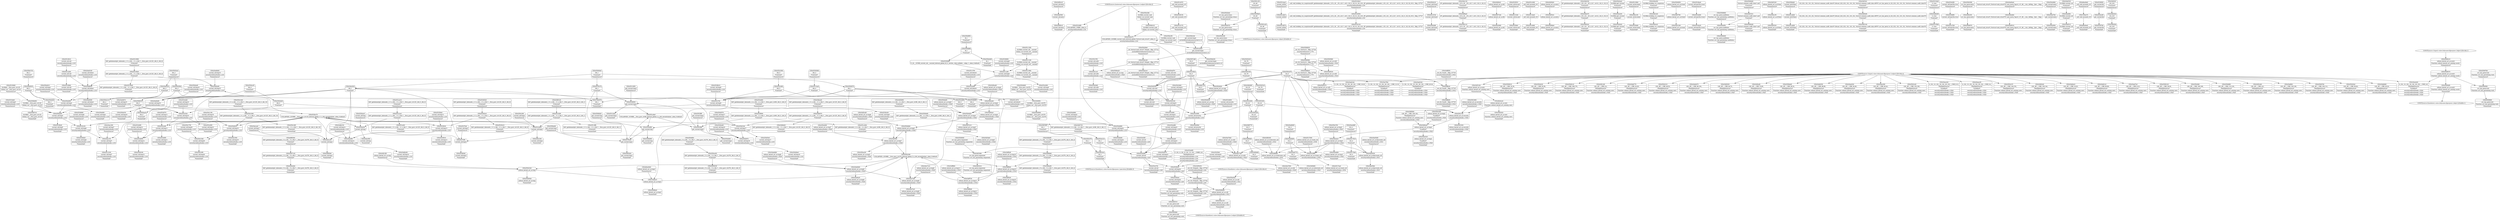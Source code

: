 digraph {
	CE0x54ef360 [shape=record,shape=Mrecord,label="{CE0x54ef360|current_sid:entry}"]
	CE0x54e9b00 [shape=record,shape=Mrecord,label="{CE0x54e9b00|current_sid:tmp15|security/selinux/hooks.c,218|*SummSource*}"]
	CE0x54e9160 [shape=record,shape=Mrecord,label="{CE0x54e9160|current_sid:tobool|security/selinux/hooks.c,218|*SummSource*}"]
	CE0x550c300 [shape=record,shape=Mrecord,label="{CE0x550c300|current_sid:tmp2|*SummSink*}"]
	CE0x54e9430 [shape=record,shape=Mrecord,label="{CE0x54e9430|i64_3|*Constant*}"]
	CE0x5502320 [shape=record,shape=Mrecord,label="{CE0x5502320|selinux_kernel_act_as:tmp}"]
	CE0x55046d0 [shape=record,shape=Mrecord,label="{CE0x55046d0|GLOBAL:__llvm_gcov_ctr276|Global_var:__llvm_gcov_ctr276|*SummSource*}"]
	CE0x54f4ad0 [shape=record,shape=Mrecord,label="{CE0x54f4ad0|selinux_kernel_act_as:tmp4|security/selinux/hooks.c,3528|*SummSource*}"]
	CE0x5511160 [shape=record,shape=Mrecord,label="{CE0x5511160|GLOBAL:current_sid.__warned|Global_var:current_sid.__warned}"]
	CE0x5519c30 [shape=record,shape=Mrecord,label="{CE0x5519c30|current_sid:tmp6|security/selinux/hooks.c,218}"]
	CE0x5512170 [shape=record,shape=Mrecord,label="{CE0x5512170|_call_void_mcount()_#3|*SummSink*}"]
	CE0x5502070 [shape=record,shape=Mrecord,label="{CE0x5502070|avc_has_perm:tclass|Function::avc_has_perm&Arg::tclass::}"]
	CE0x5541cc0 [shape=record,shape=Mrecord,label="{CE0x5541cc0|current_sid:call4|security/selinux/hooks.c,218}"]
	CE0x5511a90 [shape=record,shape=Mrecord,label="{CE0x5511a90|current_sid:tmp8|security/selinux/hooks.c,218}"]
	CE0x5514b70 [shape=record,shape=Mrecord,label="{CE0x5514b70|current_sid:bb|*SummSink*}"]
	CE0x5540be0 [shape=record,shape=Mrecord,label="{CE0x5540be0|current_sid:tmp18|security/selinux/hooks.c,218|*SummSink*}"]
	CE0x54ec9c0 [shape=record,shape=Mrecord,label="{CE0x54ec9c0|i64_1|*Constant*}"]
	CE0x55094f0 [shape=record,shape=Mrecord,label="{CE0x55094f0|selinux_kernel_act_as:secid|Function::selinux_kernel_act_as&Arg::secid::|*SummSink*}"]
	CE0x55099e0 [shape=record,shape=Mrecord,label="{CE0x55099e0|i16_48|*Constant*}"]
	CE0x550a940 [shape=record,shape=Mrecord,label="{CE0x550a940|selinux_kernel_act_as:tmp7|security/selinux/hooks.c,3528|*SummSource*}"]
	CE0x54e7950 [shape=record,shape=Mrecord,label="{CE0x54e7950|selinux_kernel_act_as:sid2|security/selinux/hooks.c,3529|*SummSink*}"]
	CE0x551b9f0 [shape=record,shape=Mrecord,label="{CE0x551b9f0|COLLAPSED:_CMRE:_elem_0::|security/selinux/hooks.c,218}"]
	CE0x5e6d1c0 [shape=record,shape=Mrecord,label="{CE0x5e6d1c0|128:_i8*,_:_CRE_80,88_|*MultipleSource*|Function::selinux_kernel_act_as&Arg::new::|security/selinux/hooks.c,3520}"]
	CE0x55190c0 [shape=record,shape=Mrecord,label="{CE0x55190c0|_call_void_lockdep_rcu_suspicious(i8*_getelementptr_inbounds_(_25_x_i8_,_25_x_i8_*_.str3,_i32_0,_i32_0),_i32_218,_i8*_getelementptr_inbounds_(_45_x_i8_,_45_x_i8_*_.str12,_i32_0,_i32_0))_#10,_!dbg_!27727|security/selinux/hooks.c,218|*SummSource*}"]
	CE0x553f3b0 [shape=record,shape=Mrecord,label="{CE0x553f3b0|current_sid:tmp24|security/selinux/hooks.c,220|*SummSource*}"]
	CE0x54fea40 [shape=record,shape=Mrecord,label="{CE0x54fea40|i64*_getelementptr_inbounds_(_11_x_i64_,_11_x_i64_*___llvm_gcov_ctr125,_i64_0,_i64_9)|*Constant*|*SummSource*}"]
	CE0x69f9360 [shape=record,shape=Mrecord,label="{CE0x69f9360|i64*_getelementptr_inbounds_(_5_x_i64_,_5_x_i64_*___llvm_gcov_ctr276,_i64_0,_i64_0)|*Constant*|*SummSource*}"]
	CE0x550cb10 [shape=record,shape=Mrecord,label="{CE0x550cb10|current_sid:if.end|*SummSource*}"]
	CE0x550e380 [shape=record,shape=Mrecord,label="{CE0x550e380|GLOBAL:current_task|Global_var:current_task|*SummSource*}"]
	"CONST[source:2(external),value:2(dynamic)][purpose:{subject}][SrcIdx:2]"
	CE0x553e310 [shape=record,shape=Mrecord,label="{CE0x553e310|i32_1|*Constant*}"]
	CE0x5515920 [shape=record,shape=Mrecord,label="{CE0x5515920|i64*_getelementptr_inbounds_(_11_x_i64_,_11_x_i64_*___llvm_gcov_ctr125,_i64_0,_i64_8)|*Constant*}"]
	CE0x553ed80 [shape=record,shape=Mrecord,label="{CE0x553ed80|get_current:tmp}"]
	CE0x5541750 [shape=record,shape=Mrecord,label="{CE0x5541750|current_sid:tmp20|security/selinux/hooks.c,218|*SummSource*}"]
	CE0x5513d50 [shape=record,shape=Mrecord,label="{CE0x5513d50|get_current:tmp3|*SummSource*}"]
	CE0x54f2d90 [shape=record,shape=Mrecord,label="{CE0x54f2d90|i32_22|*Constant*|*SummSource*}"]
	CE0x550a690 [shape=record,shape=Mrecord,label="{CE0x550a690|selinux_kernel_act_as:tmp3|security/selinux/hooks.c,3520|*SummSink*}"]
	CE0x54f9ee0 [shape=record,shape=Mrecord,label="{CE0x54f9ee0|i8*_getelementptr_inbounds_(_25_x_i8_,_25_x_i8_*_.str3,_i32_0,_i32_0)|*Constant*}"]
	CE0x5544ad0 [shape=record,shape=Mrecord,label="{CE0x5544ad0|current_sid:tmp23|security/selinux/hooks.c,218}"]
	CE0x550b690 [shape=record,shape=Mrecord,label="{CE0x550b690|GLOBAL:__llvm_gcov_ctr125|Global_var:__llvm_gcov_ctr125}"]
	CE0x5519ab0 [shape=record,shape=Mrecord,label="{CE0x5519ab0|current_sid:tmp5|security/selinux/hooks.c,218|*SummSource*}"]
	CE0x553a560 [shape=record,shape=Mrecord,label="{CE0x553a560|current_sid:tmp8|security/selinux/hooks.c,218|*SummSink*}"]
	CE0x5519b20 [shape=record,shape=Mrecord,label="{CE0x5519b20|current_sid:tmp5|security/selinux/hooks.c,218|*SummSink*}"]
	CE0x4ddc120 [shape=record,shape=Mrecord,label="{CE0x4ddc120|i32_0|*Constant*|*SummSink*}"]
	CE0x55434b0 [shape=record,shape=Mrecord,label="{CE0x55434b0|current_sid:tmp21|security/selinux/hooks.c,218|*SummSource*}"]
	CE0x54e3690 [shape=record,shape=Mrecord,label="{CE0x54e3690|selinux_kernel_act_as:bb|*SummSink*}"]
	CE0x55131b0 [shape=record,shape=Mrecord,label="{CE0x55131b0|current_sid:do.end}"]
	CE0x553f4a0 [shape=record,shape=Mrecord,label="{CE0x553f4a0|current_sid:tmp24|security/selinux/hooks.c,220|*SummSink*}"]
	CE0x5512070 [shape=record,shape=Mrecord,label="{CE0x5512070|_call_void_mcount()_#3|*SummSource*}"]
	CE0x550a130 [shape=record,shape=Mrecord,label="{CE0x550a130|selinux_kernel_act_as:call|security/selinux/hooks.c,3521|*SummSink*}"]
	CE0x54f0d60 [shape=record,shape=Mrecord,label="{CE0x54f0d60|selinux_kernel_act_as:sockcreate_sid|security/selinux/hooks.c,3532|*SummSink*}"]
	CE0x55071b0 [shape=record,shape=Mrecord,label="{CE0x55071b0|selinux_kernel_act_as:bb}"]
	CE0x54f12f0 [shape=record,shape=Mrecord,label="{CE0x54f12f0|selinux_kernel_act_as:tmp|*SummSource*}"]
	CE0x5504d20 [shape=record,shape=Mrecord,label="{CE0x5504d20|selinux_kernel_act_as:tmp5|security/selinux/hooks.c,3528}"]
	CE0x54f5b80 [shape=record,shape=Mrecord,label="{CE0x54f5b80|_ret_i32_%tmp24,_!dbg_!27742|security/selinux/hooks.c,220}"]
	CE0x55349f0 [shape=record,shape=Mrecord,label="{CE0x55349f0|current_sid:tmp12|security/selinux/hooks.c,218|*SummSource*}"]
	CE0x5514460 [shape=record,shape=Mrecord,label="{CE0x5514460|_call_void_mcount()_#3|*SummSink*}"]
	CE0x54e50d0 [shape=record,shape=Mrecord,label="{CE0x54e50d0|selinux_kernel_act_as:keycreate_sid|security/selinux/hooks.c,3531|*SummSource*}"]
	CE0x5508060 [shape=record,shape=Mrecord,label="{CE0x5508060|avc_has_perm:requested|Function::avc_has_perm&Arg::requested::|*SummSource*}"]
	CE0x54f35c0 [shape=record,shape=Mrecord,label="{CE0x54f35c0|selinux_kernel_act_as:entry}"]
	CE0x55394d0 [shape=record,shape=Mrecord,label="{CE0x55394d0|0:_i8,_:_GCMR_current_sid.__warned_internal_global_i8_0,_section_.data.unlikely_,_align_1:_elem_0:default:}"]
	CE0x54f1980 [shape=record,shape=Mrecord,label="{CE0x54f1980|avc_has_perm:requested|Function::avc_has_perm&Arg::requested::}"]
	CE0x54fe5a0 [shape=record,shape=Mrecord,label="{CE0x54fe5a0|i8*_getelementptr_inbounds_(_45_x_i8_,_45_x_i8_*_.str12,_i32_0,_i32_0)|*Constant*|*SummSink*}"]
	CE0x5502390 [shape=record,shape=Mrecord,label="{CE0x5502390|COLLAPSED:_GCMRE___llvm_gcov_ctr276_internal_global_5_x_i64_zeroinitializer:_elem_0:default:}"]
	CE0x5513e20 [shape=record,shape=Mrecord,label="{CE0x5513e20|get_current:tmp3|*SummSink*}"]
	CE0x5544bd0 [shape=record,shape=Mrecord,label="{CE0x5544bd0|current_sid:tmp22|security/selinux/hooks.c,218|*SummSink*}"]
	CE0x5541f50 [shape=record,shape=Mrecord,label="{CE0x5541f50|current_sid:call4|security/selinux/hooks.c,218|*SummSource*}"]
	CE0x54ffe60 [shape=record,shape=Mrecord,label="{CE0x54ffe60|_ret_i32_%call1,_!dbg_!27735|security/selinux/hooks.c,3534|*SummSink*}"]
	CE0x54ed7a0 [shape=record,shape=Mrecord,label="{CE0x54ed7a0|128:_i8*,_:_CRE_8,16_|*MultipleSource*|Function::selinux_kernel_act_as&Arg::new::|security/selinux/hooks.c,3520}"]
	CE0x5542f70 [shape=record,shape=Mrecord,label="{CE0x5542f70|current_sid:cred|security/selinux/hooks.c,218|*SummSource*}"]
	CE0x55418f0 [shape=record,shape=Mrecord,label="{CE0x55418f0|current_sid:tmp20|security/selinux/hooks.c,218|*SummSink*}"]
	CE0x55108b0 [shape=record,shape=Mrecord,label="{CE0x55108b0|current_sid:call|security/selinux/hooks.c,218|*SummSink*}"]
	CE0x553bc70 [shape=record,shape=Mrecord,label="{CE0x553bc70|COLLAPSED:_GCMRE___llvm_gcov_ctr125_internal_global_11_x_i64_zeroinitializer:_elem_0:default:}"]
	CE0x5540d10 [shape=record,shape=Mrecord,label="{CE0x5540d10|current_sid:tmp19|security/selinux/hooks.c,218}"]
	CE0x5513ee0 [shape=record,shape=Mrecord,label="{CE0x5513ee0|_call_void_mcount()_#3}"]
	CE0x55008e0 [shape=record,shape=Mrecord,label="{CE0x55008e0|selinux_kernel_act_as:entry|*SummSink*}"]
	CE0x551ae10 [shape=record,shape=Mrecord,label="{CE0x551ae10|i64*_getelementptr_inbounds_(_11_x_i64_,_11_x_i64_*___llvm_gcov_ctr125,_i64_0,_i64_0)|*Constant*|*SummSource*}"]
	CE0x5539690 [shape=record,shape=Mrecord,label="{CE0x5539690|current_sid:tmp8|security/selinux/hooks.c,218|*SummSource*}"]
	CE0x55424a0 [shape=record,shape=Mrecord,label="{CE0x55424a0|GLOBAL:get_current|*Constant*|*SummSource*}"]
	CE0x54ff860 [shape=record,shape=Mrecord,label="{CE0x54ff860|selinux_kernel_act_as:tmp11|security/selinux/hooks.c,3534|*SummSource*}"]
	CE0x55420d0 [shape=record,shape=Mrecord,label="{CE0x55420d0|current_sid:call4|security/selinux/hooks.c,218|*SummSink*}"]
	CE0x550d530 [shape=record,shape=Mrecord,label="{CE0x550d530|selinux_kernel_act_as:call1|security/selinux/hooks.c,3524}"]
	CE0x5511030 [shape=record,shape=Mrecord,label="{CE0x5511030|current_sid:tmp7|security/selinux/hooks.c,218|*SummSink*}"]
	CE0x54e9b70 [shape=record,shape=Mrecord,label="{CE0x54e9b70|current_sid:tmp15|security/selinux/hooks.c,218|*SummSink*}"]
	CE0x55130b0 [shape=record,shape=Mrecord,label="{CE0x55130b0|current_sid:do.body|*SummSource*}"]
	CE0x54fa320 [shape=record,shape=Mrecord,label="{CE0x54fa320|GLOBAL:lockdep_rcu_suspicious|*Constant*}"]
	CE0x5509120 [shape=record,shape=Mrecord,label="{CE0x5509120|128:_i8*,_:_CRE_36,40_|*MultipleSource*|Function::selinux_kernel_act_as&Arg::new::|security/selinux/hooks.c,3520}"]
	CE0x550b1b0 [shape=record,shape=Mrecord,label="{CE0x550b1b0|get_current:tmp4|./arch/x86/include/asm/current.h,14|*SummSource*}"]
	CE0x5519130 [shape=record,shape=Mrecord,label="{CE0x5519130|_call_void_lockdep_rcu_suspicious(i8*_getelementptr_inbounds_(_25_x_i8_,_25_x_i8_*_.str3,_i32_0,_i32_0),_i32_218,_i8*_getelementptr_inbounds_(_45_x_i8_,_45_x_i8_*_.str12,_i32_0,_i32_0))_#10,_!dbg_!27727|security/selinux/hooks.c,218|*SummSink*}"]
	CE0x5500850 [shape=record,shape=Mrecord,label="{CE0x5500850|selinux_kernel_act_as:if.end|*SummSource*}"]
	CE0x5501c50 [shape=record,shape=Mrecord,label="{CE0x5501c50|i16_48|*Constant*|*SummSource*}"]
	CE0x54db2d0 [shape=record,shape=Mrecord,label="{CE0x54db2d0|current_sid:tmp14|security/selinux/hooks.c,218|*SummSink*}"]
	CE0x5537fa0 [shape=record,shape=Mrecord,label="{CE0x5537fa0|current_sid:tmp3|*SummSource*}"]
	CE0x550a530 [shape=record,shape=Mrecord,label="{CE0x550a530|selinux_kernel_act_as:tmp2|*LoadInst*|security/selinux/hooks.c,3520|*SummSink*}"]
	CE0x55445b0 [shape=record,shape=Mrecord,label="{CE0x55445b0|current_sid:security|security/selinux/hooks.c,218|*SummSink*}"]
	CE0x5542c20 [shape=record,shape=Mrecord,label="{CE0x5542c20|_ret_%struct.task_struct*_%tmp4,_!dbg_!27714|./arch/x86/include/asm/current.h,14}"]
	CE0x54e8b50 [shape=record,shape=Mrecord,label="{CE0x54e8b50|current_sid:tobool|security/selinux/hooks.c,218}"]
	CE0x54db150 [shape=record,shape=Mrecord,label="{CE0x54db150|current_sid:tmp14|security/selinux/hooks.c,218|*SummSource*}"]
	CE0x55140e0 [shape=record,shape=Mrecord,label="{CE0x55140e0|current_sid:tmp2}"]
	CE0x54e8770 [shape=record,shape=Mrecord,label="{CE0x54e8770|i32_3|*Constant*|*SummSink*}"]
	CE0x5518a20 [shape=record,shape=Mrecord,label="{CE0x5518a20|current_sid:land.lhs.true2|*SummSink*}"]
	CE0x54e8490 [shape=record,shape=Mrecord,label="{CE0x54e8490|i32_3|*Constant*}"]
	CE0x55415d0 [shape=record,shape=Mrecord,label="{CE0x55415d0|current_sid:tmp20|security/selinux/hooks.c,218}"]
	CE0x54e9090 [shape=record,shape=Mrecord,label="{CE0x54e9090|current_sid:tobool|security/selinux/hooks.c,218|*SummSink*}"]
	CE0x5541190 [shape=record,shape=Mrecord,label="{CE0x5541190|current_sid:tmp19|security/selinux/hooks.c,218|*SummSource*}"]
	CE0x550cfb0 [shape=record,shape=Mrecord,label="{CE0x550cfb0|128:_i8*,_:_CRE_160,168_|*MultipleSource*|Function::selinux_kernel_act_as&Arg::new::|security/selinux/hooks.c,3520}"]
	CE0x5508680 [shape=record,shape=Mrecord,label="{CE0x5508680|avc_has_perm:auditdata|Function::avc_has_perm&Arg::auditdata::|*SummSource*}"]
	CE0x5505fd0 [shape=record,shape=Mrecord,label="{CE0x5505fd0|avc_has_perm:ssid|Function::avc_has_perm&Arg::ssid::|*SummSink*}"]
	CE0x54ff260 [shape=record,shape=Mrecord,label="{CE0x54ff260|selinux_kernel_act_as:tmp10|security/selinux/hooks.c,3534}"]
	CE0x54f3320 [shape=record,shape=Mrecord,label="{CE0x54f3320|selinux_kernel_act_as:if.then|*SummSource*}"]
	CE0x54f3890 [shape=record,shape=Mrecord,label="{CE0x54f3890|i64*_getelementptr_inbounds_(_2_x_i64_,_2_x_i64_*___llvm_gcov_ctr98,_i64_0,_i64_1)|*Constant*|*SummSource*}"]
	CE0x54e81b0 [shape=record,shape=Mrecord,label="{CE0x54e81b0|4:_i32,_12:_i32,_16:_i32,_20:_i32,_:_CME_16,20_|*MultipleSource*|*LoadInst*|security/selinux/hooks.c,3520|security/selinux/hooks.c,3520|security/selinux/hooks.c,3529}"]
	CE0x5509b20 [shape=record,shape=Mrecord,label="{CE0x5509b20|selinux_kernel_act_as:tmp1|*SummSink*}"]
	CE0x54e7310 [shape=record,shape=Mrecord,label="{CE0x54e7310|selinux_kernel_act_as:tmp9|security/selinux/hooks.c,3529|*SummSource*}"]
	CE0x5507120 [shape=record,shape=Mrecord,label="{CE0x5507120|i64*_getelementptr_inbounds_(_5_x_i64_,_5_x_i64_*___llvm_gcov_ctr276,_i64_0,_i64_0)|*Constant*}"]
	CE0x55068f0 [shape=record,shape=Mrecord,label="{CE0x55068f0|128:_i8*,_:_CRE_112,120_|*MultipleSource*|Function::selinux_kernel_act_as&Arg::new::|security/selinux/hooks.c,3520}"]
	CE0x54f08d0 [shape=record,shape=Mrecord,label="{CE0x54f08d0|i32_5|*Constant*|*SummSink*}"]
	CE0x54f0bf0 [shape=record,shape=Mrecord,label="{CE0x54f0bf0|selinux_kernel_act_as:sockcreate_sid|security/selinux/hooks.c,3532}"]
	CE0x551b5f0 [shape=record,shape=Mrecord,label="{CE0x551b5f0|current_sid:security|security/selinux/hooks.c,218}"]
	CE0x5513970 [shape=record,shape=Mrecord,label="{CE0x5513970|current_sid:tobool1|security/selinux/hooks.c,218|*SummSink*}"]
	CE0x54fa130 [shape=record,shape=Mrecord,label="{CE0x54fa130|i8*_getelementptr_inbounds_(_25_x_i8_,_25_x_i8_*_.str3,_i32_0,_i32_0)|*Constant*|*SummSource*}"]
	CE0x5504e80 [shape=record,shape=Mrecord,label="{CE0x5504e80|selinux_kernel_act_as:tmp5|security/selinux/hooks.c,3528|*SummSource*}"]
	CE0x5534850 [shape=record,shape=Mrecord,label="{CE0x5534850|current_sid:tmp12|security/selinux/hooks.c,218}"]
	CE0x54f1eb0 [shape=record,shape=Mrecord,label="{CE0x54f1eb0|128:_i8*,_:_CRE_4,8_|*MultipleSource*|Function::selinux_kernel_act_as&Arg::new::|security/selinux/hooks.c,3520}"]
	CE0x55017f0 [shape=record,shape=Mrecord,label="{CE0x55017f0|selinux_kernel_act_as:security|security/selinux/hooks.c,3520}"]
	CE0x5502b30 [shape=record,shape=Mrecord,label="{CE0x5502b30|selinux_kernel_act_as:cmp|security/selinux/hooks.c,3528|*SummSink*}"]
	CE0x54f1810 [shape=record,shape=Mrecord,label="{CE0x54f1810|avc_has_perm:requested|Function::avc_has_perm&Arg::requested::|*SummSink*}"]
	CE0x54e7200 [shape=record,shape=Mrecord,label="{CE0x54e7200|selinux_kernel_act_as:tmp9|security/selinux/hooks.c,3529}"]
	CE0x553e750 [shape=record,shape=Mrecord,label="{CE0x553e750|current_sid:sid|security/selinux/hooks.c,220|*SummSink*}"]
	CE0x54e6d40 [shape=record,shape=Mrecord,label="{CE0x54e6d40|selinux_kernel_act_as:tmp8|security/selinux/hooks.c,3529}"]
	CE0x54e5030 [shape=record,shape=Mrecord,label="{CE0x54e5030|selinux_kernel_act_as:keycreate_sid|security/selinux/hooks.c,3531}"]
	CE0x5544880 [shape=record,shape=Mrecord,label="{CE0x5544880|current_sid:tmp22|security/selinux/hooks.c,218}"]
	CE0x5505f30 [shape=record,shape=Mrecord,label="{CE0x5505f30|avc_has_perm:ssid|Function::avc_has_perm&Arg::ssid::|*SummSource*}"]
	CE0x54f0770 [shape=record,shape=Mrecord,label="{CE0x54f0770|i32_5|*Constant*|*SummSource*}"]
	CE0x54f0b80 [shape=record,shape=Mrecord,label="{CE0x54f0b80|i64*_getelementptr_inbounds_(_5_x_i64_,_5_x_i64_*___llvm_gcov_ctr276,_i64_0,_i64_4)|*Constant*}"]
	CE0x5506210 [shape=record,shape=Mrecord,label="{CE0x5506210|selinux_kernel_act_as:secid|Function::selinux_kernel_act_as&Arg::secid::|*SummSource*}"]
	CE0x54eff20 [shape=record,shape=Mrecord,label="{CE0x54eff20|128:_i8*,_:_CRE_120,128_|*MultipleSource*|Function::selinux_kernel_act_as&Arg::new::|security/selinux/hooks.c,3520}"]
	CE0x5507e10 [shape=record,shape=Mrecord,label="{CE0x5507e10|selinux_kernel_act_as:tmp5|security/selinux/hooks.c,3528|*SummSink*}"]
	CE0x5544960 [shape=record,shape=Mrecord,label="{CE0x5544960|current_sid:tmp22|security/selinux/hooks.c,218|*SummSource*}"]
	CE0x5506760 [shape=record,shape=Mrecord,label="{CE0x5506760|128:_i8*,_:_CRE_104,112_|*MultipleSource*|Function::selinux_kernel_act_as&Arg::new::|security/selinux/hooks.c,3520}"]
	CE0x550e920 [shape=record,shape=Mrecord,label="{CE0x550e920|i64_3|*Constant*|*SummSink*}"]
	CE0x551a820 [shape=record,shape=Mrecord,label="{CE0x551a820|current_sid:if.then}"]
	CE0x5502d20 [shape=record,shape=Mrecord,label="{CE0x5502d20|i64_0|*Constant*}"]
	CE0x5545430 [shape=record,shape=Mrecord,label="{CE0x5545430|i32_78|*Constant*|*SummSource*}"]
	CE0x55045e0 [shape=record,shape=Mrecord,label="{CE0x55045e0|128:_i8*,_:_CRE_56,64_|*MultipleSource*|Function::selinux_kernel_act_as&Arg::new::|security/selinux/hooks.c,3520}"]
	CE0x5516f90 [shape=record,shape=Mrecord,label="{CE0x5516f90|selinux_kernel_act_as:create_sid|security/selinux/hooks.c,3530}"]
	CE0x550b990 [shape=record,shape=Mrecord,label="{CE0x550b990|get_current:tmp|*SummSink*}"]
	CE0x55088a0 [shape=record,shape=Mrecord,label="{CE0x55088a0|_ret_i32_%retval.0,_!dbg_!27728|security/selinux/avc.c,775|*SummSink*}"]
	CE0x5541440 [shape=record,shape=Mrecord,label="{CE0x5541440|i64*_getelementptr_inbounds_(_11_x_i64_,_11_x_i64_*___llvm_gcov_ctr125,_i64_0,_i64_10)|*Constant*|*SummSource*}"]
	CE0x54f1fc0 [shape=record,shape=Mrecord,label="{CE0x54f1fc0|i32_(i32,_i32,_i16,_i32,_%struct.common_audit_data*)*_bitcast_(i32_(i32,_i32,_i16,_i32,_%struct.common_audit_data.495*)*_avc_has_perm_to_i32_(i32,_i32,_i16,_i32,_%struct.common_audit_data*)*)|*Constant*|*SummSource*}"]
	CE0x5544f70 [shape=record,shape=Mrecord,label="{CE0x5544f70|current_sid:tmp23|security/selinux/hooks.c,218|*SummSink*}"]
	CE0x5509880 [shape=record,shape=Mrecord,label="{CE0x5509880|avc_has_perm:tsid|Function::avc_has_perm&Arg::tsid::|*SummSink*}"]
	CE0x54e8600 [shape=record,shape=Mrecord,label="{CE0x54e8600|i32_3|*Constant*|*SummSource*}"]
	CE0x54ec950 [shape=record,shape=Mrecord,label="{CE0x54ec950|current_sid:tmp|*SummSink*}"]
	CE0x54ec360 [shape=record,shape=Mrecord,label="{CE0x54ec360|current_sid:tmp7|security/selinux/hooks.c,218|*SummSource*}"]
	CE0x550c290 [shape=record,shape=Mrecord,label="{CE0x550c290|current_sid:tmp2|*SummSource*}"]
	CE0x551a560 [shape=record,shape=Mrecord,label="{CE0x551a560|i64*_getelementptr_inbounds_(_2_x_i64_,_2_x_i64_*___llvm_gcov_ctr98,_i64_0,_i64_0)|*Constant*|*SummSink*}"]
	CE0x5500070 [shape=record,shape=Mrecord,label="{CE0x5500070|i64_1|*Constant*}"]
	CE0x54e7840 [shape=record,shape=Mrecord,label="{CE0x54e7840|selinux_kernel_act_as:sid2|security/selinux/hooks.c,3529|*SummSource*}"]
	CE0x550a3d0 [shape=record,shape=Mrecord,label="{CE0x550a3d0|selinux_kernel_act_as:tmp2|*LoadInst*|security/selinux/hooks.c,3520|*SummSource*}"]
	CE0x54eab40 [shape=record,shape=Mrecord,label="{CE0x54eab40|4:_i32,_12:_i32,_16:_i32,_20:_i32,_:_CME_4,8_|*MultipleSource*|*LoadInst*|security/selinux/hooks.c,3520|security/selinux/hooks.c,3520|security/selinux/hooks.c,3529}"]
	CE0x54e93c0 [shape=record,shape=Mrecord,label="{CE0x54e93c0|i64_2|*Constant*}"]
	CE0x550b510 [shape=record,shape=Mrecord,label="{CE0x550b510|i64_0|*Constant*}"]
	"CONST[source:1(input),value:2(dynamic)][purpose:{object}][SrcIdx:1]"
	CE0x5535910 [shape=record,shape=Mrecord,label="{CE0x5535910|current_sid:tmp13|security/selinux/hooks.c,218|*SummSink*}"]
	CE0x5508400 [shape=record,shape=Mrecord,label="{CE0x5508400|avc_has_perm:auditdata|Function::avc_has_perm&Arg::auditdata::|*SummSink*}"]
	CE0x5501e20 [shape=record,shape=Mrecord,label="{CE0x5501e20|i16_48|*Constant*|*SummSink*}"]
	CE0x5545350 [shape=record,shape=Mrecord,label="{CE0x5545350|i32_78|*Constant*}"]
	CE0x54ff2d0 [shape=record,shape=Mrecord,label="{CE0x54ff2d0|selinux_kernel_act_as:tmp10|security/selinux/hooks.c,3534|*SummSource*}"]
	CE0x5515990 [shape=record,shape=Mrecord,label="{CE0x5515990|i64*_getelementptr_inbounds_(_11_x_i64_,_11_x_i64_*___llvm_gcov_ctr125,_i64_0,_i64_8)|*Constant*|*SummSource*}"]
	CE0x745e970 [shape=record,shape=Mrecord,label="{CE0x745e970|i64_1|*Constant*|*SummSink*}"]
	CE0x54f3790 [shape=record,shape=Mrecord,label="{CE0x54f3790|selinux_kernel_act_as:if.end}"]
	CE0x5502c10 [shape=record,shape=Mrecord,label="{CE0x5502c10|i64_2|*Constant*|*SummSink*}"]
	CE0x54f2730 [shape=record,shape=Mrecord,label="{CE0x54f2730|i64*_getelementptr_inbounds_(_2_x_i64_,_2_x_i64_*___llvm_gcov_ctr98,_i64_0,_i64_1)|*Constant*|*SummSink*}"]
	CE0x54ff340 [shape=record,shape=Mrecord,label="{CE0x54ff340|selinux_kernel_act_as:tmp10|security/selinux/hooks.c,3534|*SummSink*}"]
	CE0x54f3420 [shape=record,shape=Mrecord,label="{CE0x54f3420|get_current:tmp1|*SummSink*}"]
	CE0x5502820 [shape=record,shape=Mrecord,label="{CE0x5502820|selinux_kernel_act_as:cmp|security/selinux/hooks.c,3528}"]
	CE0x5542620 [shape=record,shape=Mrecord,label="{CE0x5542620|GLOBAL:get_current|*Constant*|*SummSink*}"]
	"CONST[source:1(input),value:2(dynamic)][purpose:{subject}][SrcIdx:3]"
	CE0x5514aa0 [shape=record,shape=Mrecord,label="{CE0x5514aa0|current_sid:bb|*SummSource*}"]
	CE0x5501f70 [shape=record,shape=Mrecord,label="{CE0x5501f70|i32_1|*Constant*}"]
	CE0x550b310 [shape=record,shape=Mrecord,label="{CE0x550b310|GLOBAL:current_task|Global_var:current_task}"]
	CE0x54db660 [shape=record,shape=Mrecord,label="{CE0x54db660|128:_i8*,_:_CRE_20,24_|*MultipleSource*|Function::selinux_kernel_act_as&Arg::new::|security/selinux/hooks.c,3520}"]
	CE0x55405e0 [shape=record,shape=Mrecord,label="{CE0x55405e0|current_sid:tmp17|security/selinux/hooks.c,218|*SummSink*}"]
	CE0x553c4b0 [shape=record,shape=Mrecord,label="{CE0x553c4b0|i64_5|*Constant*}"]
	CE0x550b7c0 [shape=record,shape=Mrecord,label="{CE0x550b7c0|GLOBAL:__llvm_gcov_ctr125|Global_var:__llvm_gcov_ctr125|*SummSink*}"]
	CE0x5505230 [shape=record,shape=Mrecord,label="{CE0x5505230|i64*_getelementptr_inbounds_(_5_x_i64_,_5_x_i64_*___llvm_gcov_ctr276,_i64_0,_i64_3)|*Constant*|*SummSink*}"]
	CE0x550b920 [shape=record,shape=Mrecord,label="{CE0x550b920|get_current:tmp|*SummSource*}"]
	CE0x54ffce0 [shape=record,shape=Mrecord,label="{CE0x54ffce0|_ret_i32_%call1,_!dbg_!27735|security/selinux/hooks.c,3534}"]
	CE0x5509010 [shape=record,shape=Mrecord,label="{CE0x5509010|128:_i8*,_:_CRE_32,36_|*MultipleSource*|Function::selinux_kernel_act_as&Arg::new::|security/selinux/hooks.c,3520}"]
	CE0x5538150 [shape=record,shape=Mrecord,label="{CE0x5538150|_call_void_mcount()_#3}"]
	CE0x550a1f0 [shape=record,shape=Mrecord,label="{CE0x550a1f0|selinux_kernel_act_as:if.then}"]
	CE0x55147e0 [shape=record,shape=Mrecord,label="{CE0x55147e0|current_sid:if.end}"]
	CE0x54db400 [shape=record,shape=Mrecord,label="{CE0x54db400|i1_true|*Constant*}"]
	CE0x5517810 [shape=record,shape=Mrecord,label="{CE0x5517810|i32_4|*Constant*}"]
	CE0x54ff9d0 [shape=record,shape=Mrecord,label="{CE0x54ff9d0|selinux_kernel_act_as:tmp11|security/selinux/hooks.c,3534|*SummSink*}"]
	CE0x55155b0 [shape=record,shape=Mrecord,label="{CE0x55155b0|i1_true|*Constant*|*SummSink*}"]
	CE0x55020e0 [shape=record,shape=Mrecord,label="{CE0x55020e0|avc_has_perm:tclass|Function::avc_has_perm&Arg::tclass::|*SummSource*}"]
	CE0x54f3f50 [shape=record,shape=Mrecord,label="{CE0x54f3f50|selinux_kernel_act_as:tmp7|security/selinux/hooks.c,3528}"]
	CE0x5504430 [shape=record,shape=Mrecord,label="{CE0x5504430|128:_i8*,_:_CRE_52,56_|*MultipleSource*|Function::selinux_kernel_act_as&Arg::new::|security/selinux/hooks.c,3520}"]
	CE0x5540a60 [shape=record,shape=Mrecord,label="{CE0x5540a60|current_sid:tmp18|security/selinux/hooks.c,218|*SummSource*}"]
	CE0x5507a80 [shape=record,shape=Mrecord,label="{CE0x5507a80|i32_0|*Constant*|*SummSource*}"]
	CE0x54f5d30 [shape=record,shape=Mrecord,label="{CE0x54f5d30|_ret_i32_%tmp24,_!dbg_!27742|security/selinux/hooks.c,220|*SummSource*}"]
	CE0x55366f0 [shape=record,shape=Mrecord,label="{CE0x55366f0|current_sid:land.lhs.true}"]
	CE0x553e490 [shape=record,shape=Mrecord,label="{CE0x553e490|current_sid:sid|security/selinux/hooks.c,220}"]
	CE0x55362c0 [shape=record,shape=Mrecord,label="{CE0x55362c0|i64*_getelementptr_inbounds_(_11_x_i64_,_11_x_i64_*___llvm_gcov_ctr125,_i64_0,_i64_6)|*Constant*}"]
	CE0x5539c40 [shape=record,shape=Mrecord,label="{CE0x5539c40|current_sid:tmp9|security/selinux/hooks.c,218|*SummSink*}"]
	CE0x550fed0 [shape=record,shape=Mrecord,label="{CE0x550fed0|current_sid:if.then|*SummSource*}"]
	CE0x553bc00 [shape=record,shape=Mrecord,label="{CE0x553bc00|current_sid:tmp}"]
	CE0x553f900 [shape=record,shape=Mrecord,label="{CE0x553f900|i64*_getelementptr_inbounds_(_2_x_i64_,_2_x_i64_*___llvm_gcov_ctr98,_i64_0,_i64_0)|*Constant*}"]
	CE0x550d1c0 [shape=record,shape=Mrecord,label="{CE0x550d1c0|128:_i8*,_:_CRE_168,176_|*MultipleSource*|Function::selinux_kernel_act_as&Arg::new::|security/selinux/hooks.c,3520}"]
	CE0x5510810 [shape=record,shape=Mrecord,label="{CE0x5510810|current_sid:call|security/selinux/hooks.c,218|*SummSource*}"]
	CE0x55137f0 [shape=record,shape=Mrecord,label="{CE0x55137f0|current_sid:tobool1|security/selinux/hooks.c,218|*SummSource*}"]
	CE0x5545550 [shape=record,shape=Mrecord,label="{CE0x5545550|current_sid:cred|security/selinux/hooks.c,218}"]
	CE0x68c6ce0 [shape=record,shape=Mrecord,label="{CE0x68c6ce0|selinux_kernel_act_as:new|Function::selinux_kernel_act_as&Arg::new::}"]
	CE0x54f2510 [shape=record,shape=Mrecord,label="{CE0x54f2510|avc_has_perm:ssid|Function::avc_has_perm&Arg::ssid::}"]
	CE0x54f2250 [shape=record,shape=Mrecord,label="{CE0x54f2250|avc_has_perm:entry}"]
	CE0x550e4b0 [shape=record,shape=Mrecord,label="{CE0x550e4b0|%struct.task_struct*_(%struct.task_struct**)*_asm_movq_%gs:$_1:P_,$0_,_r,im,_dirflag_,_fpsr_,_flags_}"]
	CE0x5504a30 [shape=record,shape=Mrecord,label="{CE0x5504a30|i64_0|*Constant*|*SummSource*}"]
	CE0x5515440 [shape=record,shape=Mrecord,label="{CE0x5515440|i1_true|*Constant*|*SummSource*}"]
	CE0x5514500 [shape=record,shape=Mrecord,label="{CE0x5514500|get_current:tmp4|./arch/x86/include/asm/current.h,14}"]
	CE0x553c590 [shape=record,shape=Mrecord,label="{CE0x553c590|i64_5|*Constant*|*SummSource*}"]
	CE0x553c520 [shape=record,shape=Mrecord,label="{CE0x553c520|current_sid:tmp10|security/selinux/hooks.c,218}"]
	CE0x551aca0 [shape=record,shape=Mrecord,label="{CE0x551aca0|i64*_getelementptr_inbounds_(_11_x_i64_,_11_x_i64_*___llvm_gcov_ctr125,_i64_0,_i64_0)|*Constant*}"]
	CE0x54e77d0 [shape=record,shape=Mrecord,label="{CE0x54e77d0|selinux_kernel_act_as:sid2|security/selinux/hooks.c,3529}"]
	CE0x550dc50 [shape=record,shape=Mrecord,label="{CE0x550dc50|current_sid:tmp16|security/selinux/hooks.c,218|*SummSink*}"]
	CE0x5502e40 [shape=record,shape=Mrecord,label="{CE0x5502e40|selinux_kernel_act_as:tmp4|security/selinux/hooks.c,3528}"]
	CE0x54f3cd0 [shape=record,shape=Mrecord,label="{CE0x54f3cd0|selinux_kernel_act_as:tmp6|security/selinux/hooks.c,3528|*SummSource*}"]
	CE0x54daf80 [shape=record,shape=Mrecord,label="{CE0x54daf80|current_sid:tmp14|security/selinux/hooks.c,218}"]
	"CONST[source:0(mediator),value:0(static)][purpose:{operation}][SnkIdx:3]"
	CE0x55082d0 [shape=record,shape=Mrecord,label="{CE0x55082d0|%struct.common_audit_data*_null|*Constant*|*SummSink*}"]
	CE0x5504840 [shape=record,shape=Mrecord,label="{CE0x5504840|GLOBAL:__llvm_gcov_ctr276|Global_var:__llvm_gcov_ctr276|*SummSink*}"]
	CE0x550e730 [shape=record,shape=Mrecord,label="{CE0x550e730|i64_3|*Constant*|*SummSource*}"]
	CE0x54f5e90 [shape=record,shape=Mrecord,label="{CE0x54f5e90|i32_(i32,_i32,_i16,_i32,_%struct.common_audit_data*)*_bitcast_(i32_(i32,_i32,_i16,_i32,_%struct.common_audit_data.495*)*_avc_has_perm_to_i32_(i32,_i32,_i16,_i32,_%struct.common_audit_data*)*)|*Constant*}"]
	CE0x5505960 [shape=record,shape=Mrecord,label="{CE0x5505960|selinux_kernel_act_as:call1|security/selinux/hooks.c,3524|*SummSource*}"]
	CE0x5542860 [shape=record,shape=Mrecord,label="{CE0x5542860|get_current:entry|*SummSource*}"]
	CE0x54eefb0 [shape=record,shape=Mrecord,label="{CE0x54eefb0|GLOBAL:current_sid|*Constant*}"]
	CE0x5543040 [shape=record,shape=Mrecord,label="{CE0x5543040|current_sid:cred|security/selinux/hooks.c,218|*SummSink*}"]
	CE0x54ffd50 [shape=record,shape=Mrecord,label="{CE0x54ffd50|_ret_i32_%call1,_!dbg_!27735|security/selinux/hooks.c,3534|*SummSource*}"]
	CE0x5535f10 [shape=record,shape=Mrecord,label="{CE0x5535f10|current_sid:do.end|*SummSource*}"]
	CE0x5535830 [shape=record,shape=Mrecord,label="{CE0x5535830|current_sid:tmp13|security/selinux/hooks.c,218}"]
	CE0x55022b0 [shape=record,shape=Mrecord,label="{CE0x55022b0|i64*_getelementptr_inbounds_(_5_x_i64_,_5_x_i64_*___llvm_gcov_ctr276,_i64_0,_i64_0)|*Constant*|*SummSink*}"]
	CE0x551b390 [shape=record,shape=Mrecord,label="{CE0x551b390|i32_22|*Constant*}"]
	CE0x5542200 [shape=record,shape=Mrecord,label="{CE0x5542200|GLOBAL:get_current|*Constant*}"]
	CE0x6ba0de0 [shape=record,shape=Mrecord,label="{CE0x6ba0de0|_call_void_mcount()_#3|*SummSource*}"]
	CE0x5538040 [shape=record,shape=Mrecord,label="{CE0x5538040|current_sid:tmp3|*SummSink*}"]
	CE0x550a020 [shape=record,shape=Mrecord,label="{CE0x550a020|selinux_kernel_act_as:call|security/selinux/hooks.c,3521|*SummSource*}"]
	CE0x550df50 [shape=record,shape=Mrecord,label="{CE0x550df50|i8_1|*Constant*|*SummSource*}"]
	CE0x550b250 [shape=record,shape=Mrecord,label="{CE0x550b250|get_current:tmp4|./arch/x86/include/asm/current.h,14|*SummSink*}"]
	CE0x54f1c60 [shape=record,shape=Mrecord,label="{CE0x54f1c60|128:_i8*,_:_CRE_0,4_|*MultipleSource*|Function::selinux_kernel_act_as&Arg::new::|security/selinux/hooks.c,3520}"]
	CE0x6ba0ee0 [shape=record,shape=Mrecord,label="{CE0x6ba0ee0|_call_void_mcount()_#3|*SummSink*}"]
	CE0x553c660 [shape=record,shape=Mrecord,label="{CE0x553c660|i64_5|*Constant*|*SummSink*}"]
	CE0x550ac00 [shape=record,shape=Mrecord,label="{CE0x550ac00|i64*_getelementptr_inbounds_(_5_x_i64_,_5_x_i64_*___llvm_gcov_ctr276,_i64_0,_i64_3)|*Constant*}"]
	CE0x550a4c0 [shape=record,shape=Mrecord,label="{CE0x550a4c0|selinux_kernel_act_as:tmp3|security/selinux/hooks.c,3520}"]
	CE0x551a9a0 [shape=record,shape=Mrecord,label="{CE0x551a9a0|COLLAPSED:_GCMRE___llvm_gcov_ctr98_internal_global_2_x_i64_zeroinitializer:_elem_0:default:}"]
	CE0x553c700 [shape=record,shape=Mrecord,label="{CE0x553c700|current_sid:tmp9|security/selinux/hooks.c,218}"]
	CE0x553cbd0 [shape=record,shape=Mrecord,label="{CE0x553cbd0|current_sid:tmp10|security/selinux/hooks.c,218|*SummSource*}"]
	CE0x550e990 [shape=record,shape=Mrecord,label="{CE0x550e990|current_sid:tmp4|security/selinux/hooks.c,218}"]
	CE0x550ee90 [shape=record,shape=Mrecord,label="{CE0x550ee90|current_sid:tmp5|security/selinux/hooks.c,218}"]
	CE0x54f2e00 [shape=record,shape=Mrecord,label="{CE0x54f2e00|i32_22|*Constant*|*SummSink*}"]
	CE0x553f650 [shape=record,shape=Mrecord,label="{CE0x553f650|get_current:bb|*SummSource*}"]
	CE0x5538950 [shape=record,shape=Mrecord,label="{CE0x5538950|get_current:tmp3}"]
	CE0x54e9e80 [shape=record,shape=Mrecord,label="{CE0x54e9e80|current_sid:tmp16|security/selinux/hooks.c,218}"]
	CE0x5534570 [shape=record,shape=Mrecord,label="{CE0x5534570|current_sid:tmp11|security/selinux/hooks.c,218|*SummSource*}"]
	CE0x553f7d0 [shape=record,shape=Mrecord,label="{CE0x553f7d0|get_current:bb|*SummSink*}"]
	CE0x55453c0 [shape=record,shape=Mrecord,label="{CE0x55453c0|i32_78|*Constant*|*SummSink*}"]
	CE0x553cd50 [shape=record,shape=Mrecord,label="{CE0x553cd50|current_sid:tmp10|security/selinux/hooks.c,218|*SummSink*}"]
	CE0x5501860 [shape=record,shape=Mrecord,label="{CE0x5501860|selinux_kernel_act_as:security|security/selinux/hooks.c,3520|*SummSource*}"]
	CE0x54f3160 [shape=record,shape=Mrecord,label="{CE0x54f3160|selinux_kernel_act_as:new|Function::selinux_kernel_act_as&Arg::new::|*SummSource*}"]
	CE0x54f1910 [shape=record,shape=Mrecord,label="{CE0x54f1910|%struct.common_audit_data*_null|*Constant*}"]
	CE0x54eca30 [shape=record,shape=Mrecord,label="{CE0x54eca30|current_sid:tmp1}"]
	CE0x54db770 [shape=record,shape=Mrecord,label="{CE0x54db770|128:_i8*,_:_CRE_24,28_|*MultipleSource*|Function::selinux_kernel_act_as&Arg::new::|security/selinux/hooks.c,3520}"]
	CE0x5500390 [shape=record,shape=Mrecord,label="{CE0x5500390|avc_has_perm:entry|*SummSource*}"]
	CE0x550e0d0 [shape=record,shape=Mrecord,label="{CE0x550e0d0|i8_1|*Constant*|*SummSink*}"]
	CE0x5501930 [shape=record,shape=Mrecord,label="{CE0x5501930|selinux_kernel_act_as:security|security/selinux/hooks.c,3520|*SummSink*}"]
	CE0x54ecaa0 [shape=record,shape=Mrecord,label="{CE0x54ecaa0|current_sid:tmp1|*SummSource*}"]
	CE0x5536520 [shape=record,shape=Mrecord,label="{CE0x5536520|i64*_getelementptr_inbounds_(_11_x_i64_,_11_x_i64_*___llvm_gcov_ctr125,_i64_0,_i64_6)|*Constant*|*SummSource*}"]
	CE0x5542e70 [shape=record,shape=Mrecord,label="{CE0x5542e70|COLLAPSED:_GCMRE_current_task_external_global_%struct.task_struct*:_elem_0::|security/selinux/hooks.c,218}"]
	CE0x5512260 [shape=record,shape=Mrecord,label="{CE0x5512260|current_sid:call|security/selinux/hooks.c,218}"]
	CE0x54fcfc0 [shape=record,shape=Mrecord,label="{CE0x54fcfc0|i32_218|*Constant*|*SummSource*}"]
	CE0x5500000 [shape=record,shape=Mrecord,label="{CE0x5500000|selinux_kernel_act_as:tmp|*SummSink*}"]
	CE0x54f0c90 [shape=record,shape=Mrecord,label="{CE0x54f0c90|selinux_kernel_act_as:sockcreate_sid|security/selinux/hooks.c,3532|*SummSource*}"]
	CE0x5504310 [shape=record,shape=Mrecord,label="{CE0x5504310|128:_i8*,_:_CRE_48,52_|*MultipleSource*|Function::selinux_kernel_act_as&Arg::new::|security/selinux/hooks.c,3520}"]
	CE0x54febf0 [shape=record,shape=Mrecord,label="{CE0x54febf0|i64*_getelementptr_inbounds_(_5_x_i64_,_5_x_i64_*___llvm_gcov_ctr276,_i64_0,_i64_4)|*Constant*|*SummSource*}"]
	CE0x551b480 [shape=record,shape=Mrecord,label="{CE0x551b480|current_sid:tmp21|security/selinux/hooks.c,218|*SummSink*}"]
	CE0x54f4f00 [shape=record,shape=Mrecord,label="{CE0x54f4f00|GLOBAL:__llvm_gcov_ctr276|Global_var:__llvm_gcov_ctr276}"]
	CE0x551a7b0 [shape=record,shape=Mrecord,label="{CE0x551a7b0|current_sid:land.lhs.true|*SummSink*}"]
	"CONST[source:0(mediator),value:2(dynamic)][purpose:{subject}][SnkIdx:0]"
	CE0x54f9140 [shape=record,shape=Mrecord,label="{CE0x54f9140|i64*_getelementptr_inbounds_(_11_x_i64_,_11_x_i64_*___llvm_gcov_ctr125,_i64_0,_i64_1)|*Constant*|*SummSource*}"]
	"CONST[source:0(mediator),value:2(dynamic)][purpose:{object}][SnkIdx:2]"
	CE0x550aa50 [shape=record,shape=Mrecord,label="{CE0x550aa50|selinux_kernel_act_as:tmp7|security/selinux/hooks.c,3528|*SummSink*}"]
	CE0x55174a0 [shape=record,shape=Mrecord,label="{CE0x55174a0|selinux_kernel_act_as:create_sid|security/selinux/hooks.c,3530|*SummSink*}"]
	CE0x5554060 [shape=record,shape=Mrecord,label="{CE0x5554060|get_current:tmp2|*SummSink*}"]
	CE0x5519050 [shape=record,shape=Mrecord,label="{CE0x5519050|_call_void_lockdep_rcu_suspicious(i8*_getelementptr_inbounds_(_25_x_i8_,_25_x_i8_*_.str3,_i32_0,_i32_0),_i32_218,_i8*_getelementptr_inbounds_(_45_x_i8_,_45_x_i8_*_.str12,_i32_0,_i32_0))_#10,_!dbg_!27727|security/selinux/hooks.c,218}"]
	CE0x55156e0 [shape=record,shape=Mrecord,label="{CE0x55156e0|i64*_getelementptr_inbounds_(_11_x_i64_,_11_x_i64_*___llvm_gcov_ctr125,_i64_0,_i64_8)|*Constant*|*SummSink*}"]
	CE0x5e6d470 [shape=record,shape=Mrecord,label="{CE0x5e6d470|128:_i8*,_:_CRE_96,104_|*MultipleSource*|Function::selinux_kernel_act_as&Arg::new::|security/selinux/hooks.c,3520}"]
	CE0x55142f0 [shape=record,shape=Mrecord,label="{CE0x55142f0|i64*_getelementptr_inbounds_(_11_x_i64_,_11_x_i64_*___llvm_gcov_ctr125,_i64_0,_i64_1)|*Constant*}"]
	CE0x553b560 [shape=record,shape=Mrecord,label="{CE0x553b560|i64_4|*Constant*|*SummSource*}"]
	CE0x550dd80 [shape=record,shape=Mrecord,label="{CE0x550dd80|i8_1|*Constant*}"]
	CE0x5508a20 [shape=record,shape=Mrecord,label="{CE0x5508a20|selinux_kernel_act_as:cmp|security/selinux/hooks.c,3528|*SummSource*}"]
	CE0x5508830 [shape=record,shape=Mrecord,label="{CE0x5508830|_ret_i32_%retval.0,_!dbg_!27728|security/selinux/avc.c,775|*SummSource*}"]
	CE0x551afc0 [shape=record,shape=Mrecord,label="{CE0x551afc0|i64*_getelementptr_inbounds_(_11_x_i64_,_11_x_i64_*___llvm_gcov_ctr125,_i64_0,_i64_0)|*Constant*|*SummSink*}"]
	CE0x54ef100 [shape=record,shape=Mrecord,label="{CE0x54ef100|GLOBAL:current_sid|*Constant*|*SummSource*}"]
	CE0x553ec80 [shape=record,shape=Mrecord,label="{CE0x553ec80|get_current:bb}"]
	CE0x553efd0 [shape=record,shape=Mrecord,label="{CE0x553efd0|i64*_getelementptr_inbounds_(_2_x_i64_,_2_x_i64_*___llvm_gcov_ctr98,_i64_0,_i64_0)|*Constant*|*SummSource*}"]
	CE0x550af50 [shape=record,shape=Mrecord,label="{CE0x550af50|avc_has_perm:auditdata|Function::avc_has_perm&Arg::auditdata::}"]
	CE0x55025b0 [shape=record,shape=Mrecord,label="{CE0x55025b0|i64_2|*Constant*}"]
	CE0x54f2930 [shape=record,shape=Mrecord,label="{CE0x54f2930|128:_i8*,_:_CRE_64,72_|*MultipleSource*|Function::selinux_kernel_act_as&Arg::new::|security/selinux/hooks.c,3520}"]
	CE0x745ea70 [shape=record,shape=Mrecord,label="{CE0x745ea70|_call_void_mcount()_#3}"]
	CE0x5578ce0 [shape=record,shape=Mrecord,label="{CE0x5578ce0|get_current:tmp1}"]
	CE0x5578c70 [shape=record,shape=Mrecord,label="{CE0x5578c70|i64_1|*Constant*}"]
	CE0x54e6e20 [shape=record,shape=Mrecord,label="{CE0x54e6e20|selinux_kernel_act_as:tmp8|security/selinux/hooks.c,3529|*SummSink*}"]
	CE0x550cd70 [shape=record,shape=Mrecord,label="{CE0x550cd70|i32_0|*Constant*}"]
	CE0x5517000 [shape=record,shape=Mrecord,label="{CE0x5517000|selinux_kernel_act_as:create_sid|security/selinux/hooks.c,3530|*SummSource*}"]
	CE0x551b800 [shape=record,shape=Mrecord,label="{CE0x551b800|current_sid:security|security/selinux/hooks.c,218|*SummSource*}"]
	CE0x550ef60 [shape=record,shape=Mrecord,label="{CE0x550ef60|current_sid:tmp4|security/selinux/hooks.c,218|*SummSink*}"]
	CE0x5511960 [shape=record,shape=Mrecord,label="{CE0x5511960|GLOBAL:current_sid.__warned|Global_var:current_sid.__warned|*SummSink*}"]
	CE0x54f2af0 [shape=record,shape=Mrecord,label="{CE0x54f2af0|128:_i8*,_:_CRE_72,80_|*MultipleSource*|Function::selinux_kernel_act_as&Arg::new::|security/selinux/hooks.c,3520}"]
	CE0x54fe530 [shape=record,shape=Mrecord,label="{CE0x54fe530|i8*_getelementptr_inbounds_(_45_x_i8_,_45_x_i8_*_.str12,_i32_0,_i32_0)|*Constant*|*SummSource*}"]
	CE0x54e9a90 [shape=record,shape=Mrecord,label="{CE0x54e9a90|current_sid:tmp15|security/selinux/hooks.c,218}"]
	CE0x551a6c0 [shape=record,shape=Mrecord,label="{CE0x551a6c0|current_sid:bb}"]
	CE0x5506070 [shape=record,shape=Mrecord,label="{CE0x5506070|selinux_kernel_act_as:secid|Function::selinux_kernel_act_as&Arg::secid::}"]
	CE0x5508ed0 [shape=record,shape=Mrecord,label="{CE0x5508ed0|128:_i8*,_:_CRE_28,32_|*MultipleSource*|Function::selinux_kernel_act_as&Arg::new::|security/selinux/hooks.c,3520}"]
	CE0x5509e40 [shape=record,shape=Mrecord,label="{CE0x5509e40|selinux_kernel_act_as:call|security/selinux/hooks.c,3521}"]
	CE0x5e6d350 [shape=record,shape=Mrecord,label="{CE0x5e6d350|128:_i8*,_:_CRE_88,89_|*MultipleSource*|Function::selinux_kernel_act_as&Arg::new::|security/selinux/hooks.c,3520}"]
	CE0x5505a70 [shape=record,shape=Mrecord,label="{CE0x5505a70|selinux_kernel_act_as:call1|security/selinux/hooks.c,3524|*SummSink*}"]
	CE0x5502ba0 [shape=record,shape=Mrecord,label="{CE0x5502ba0|i64_2|*Constant*|*SummSource*}"]
	CE0x5536980 [shape=record,shape=Mrecord,label="{CE0x5536980|current_sid:tmp6|security/selinux/hooks.c,218|*SummSource*}"]
	CE0x553e9f0 [shape=record,shape=Mrecord,label="{CE0x553e9f0|0:_i32,_4:_i32,_8:_i32,_12:_i32,_:_CMRE_4,8_|*MultipleSource*|security/selinux/hooks.c,218|security/selinux/hooks.c,218|security/selinux/hooks.c,220}"]
	CE0x54f3de0 [shape=record,shape=Mrecord,label="{CE0x54f3de0|selinux_kernel_act_as:tmp6|security/selinux/hooks.c,3528|*SummSink*}"]
	CE0x5553ff0 [shape=record,shape=Mrecord,label="{CE0x5553ff0|get_current:tmp2|*SummSource*}"]
	CE0x54f5b10 [shape=record,shape=Mrecord,label="{CE0x54f5b10|current_sid:entry|*SummSink*}"]
	CE0x54f2d20 [shape=record,shape=Mrecord,label="{CE0x54f2d20|selinux_kernel_act_as:new|Function::selinux_kernel_act_as&Arg::new::|*SummSink*}"]
	CE0x54e94a0 [shape=record,shape=Mrecord,label="{CE0x54e94a0|%struct.task_struct*_(%struct.task_struct**)*_asm_movq_%gs:$_1:P_,$0_,_r,im,_dirflag_,_fpsr_,_flags_|*SummSource*}"]
	CE0x54e3180 [shape=record,shape=Mrecord,label="{CE0x54e3180|selinux_kernel_act_as:if.end|*SummSink*}"]
	CE0x54f2100 [shape=record,shape=Mrecord,label="{CE0x54f2100|i32_(i32,_i32,_i16,_i32,_%struct.common_audit_data*)*_bitcast_(i32_(i32,_i32,_i16,_i32,_%struct.common_audit_data.495*)*_avc_has_perm_to_i32_(i32,_i32,_i16,_i32,_%struct.common_audit_data*)*)|*Constant*|*SummSink*}"]
	CE0x55097b0 [shape=record,shape=Mrecord,label="{CE0x55097b0|avc_has_perm:tsid|Function::avc_has_perm&Arg::tsid::|*SummSource*}"]
	CE0x55095f0 [shape=record,shape=Mrecord,label="{CE0x55095f0|avc_has_perm:tsid|Function::avc_has_perm&Arg::tsid::}"]
	CE0x54ee520 [shape=record,shape=Mrecord,label="{CE0x54ee520|128:_i8*,_:_CRE_44,48_|*MultipleSource*|Function::selinux_kernel_act_as&Arg::new::|security/selinux/hooks.c,3520}"]
	CE0x54f3820 [shape=record,shape=Mrecord,label="{CE0x54f3820|selinux_kernel_act_as:entry|*SummSource*}"]
	CE0x5504aa0 [shape=record,shape=Mrecord,label="{CE0x5504aa0|i64_0|*Constant*|*SummSink*}"]
	CE0x5540570 [shape=record,shape=Mrecord,label="{CE0x5540570|current_sid:tmp17|security/selinux/hooks.c,218|*SummSource*}"]
	CE0x55000e0 [shape=record,shape=Mrecord,label="{CE0x55000e0|i64_1|*Constant*|*SummSource*}"]
	CE0x54f93b0 [shape=record,shape=Mrecord,label="{CE0x54f93b0|current_sid:tmp1|*SummSink*}"]
	CE0x5542950 [shape=record,shape=Mrecord,label="{CE0x5542950|get_current:entry|*SummSink*}"]
	CE0x55109c0 [shape=record,shape=Mrecord,label="{CE0x55109c0|i32_0|*Constant*}"]
	CE0x550dad0 [shape=record,shape=Mrecord,label="{CE0x550dad0|current_sid:tmp16|security/selinux/hooks.c,218|*SummSource*}"]
	CE0x5542cc0 [shape=record,shape=Mrecord,label="{CE0x5542cc0|_ret_%struct.task_struct*_%tmp4,_!dbg_!27714|./arch/x86/include/asm/current.h,14|*SummSink*}"]
	CE0x54fe2b0 [shape=record,shape=Mrecord,label="{CE0x54fe2b0|i32_218|*Constant*|*SummSink*}"]
	CE0x550e3f0 [shape=record,shape=Mrecord,label="{CE0x550e3f0|GLOBAL:current_task|Global_var:current_task|*SummSink*}"]
	CE0x55427b0 [shape=record,shape=Mrecord,label="{CE0x55427b0|get_current:entry}"]
	CE0x551bba0 [shape=record,shape=Mrecord,label="{CE0x551bba0|current_sid:land.lhs.true2|*SummSource*}"]
	CE0x5535410 [shape=record,shape=Mrecord,label="{CE0x5535410|i64*_getelementptr_inbounds_(_11_x_i64_,_11_x_i64_*___llvm_gcov_ctr125,_i64_0,_i64_6)|*Constant*|*SummSink*}"]
	CE0x54ee390 [shape=record,shape=Mrecord,label="{CE0x54ee390|128:_i8*,_:_CRE_40,44_|*MultipleSource*|Function::selinux_kernel_act_as&Arg::new::|security/selinux/hooks.c,3520}"]
	CE0x5503c40 [shape=record,shape=Mrecord,label="{CE0x5503c40|128:_i8*,_:_CRE_152,160_|*MultipleSource*|Function::selinux_kernel_act_as&Arg::new::|security/selinux/hooks.c,3520}"]
	CE0x54e6db0 [shape=record,shape=Mrecord,label="{CE0x54e6db0|selinux_kernel_act_as:tmp8|security/selinux/hooks.c,3529|*SummSource*}"]
	CE0x5504fb0 [shape=record,shape=Mrecord,label="{CE0x5504fb0|i64*_getelementptr_inbounds_(_5_x_i64_,_5_x_i64_*___llvm_gcov_ctr276,_i64_0,_i64_3)|*Constant*|*SummSource*}"]
	CE0x54eacb0 [shape=record,shape=Mrecord,label="{CE0x54eacb0|4:_i32,_12:_i32,_16:_i32,_20:_i32,_:_CME_8,12_|*MultipleSource*|*LoadInst*|security/selinux/hooks.c,3520|security/selinux/hooks.c,3520|security/selinux/hooks.c,3529}"]
	CE0x5537df0 [shape=record,shape=Mrecord,label="{CE0x5537df0|current_sid:tmp3}"]
	CE0x54feed0 [shape=record,shape=Mrecord,label="{CE0x54feed0|i64*_getelementptr_inbounds_(_5_x_i64_,_5_x_i64_*___llvm_gcov_ctr276,_i64_0,_i64_4)|*Constant*|*SummSink*}"]
	CE0x54fa4c0 [shape=record,shape=Mrecord,label="{CE0x54fa4c0|GLOBAL:lockdep_rcu_suspicious|*Constant*|*SummSink*}"]
	CE0x55414f0 [shape=record,shape=Mrecord,label="{CE0x55414f0|i64*_getelementptr_inbounds_(_11_x_i64_,_11_x_i64_*___llvm_gcov_ctr125,_i64_0,_i64_10)|*Constant*|*SummSink*}"]
	CE0x54fe870 [shape=record,shape=Mrecord,label="{CE0x54fe870|i64*_getelementptr_inbounds_(_11_x_i64_,_11_x_i64_*___llvm_gcov_ctr125,_i64_0,_i64_9)|*Constant*}"]
	CE0x5514360 [shape=record,shape=Mrecord,label="{CE0x5514360|_call_void_mcount()_#3|*SummSource*}"]
	CE0x54fa1c0 [shape=record,shape=Mrecord,label="{CE0x54fa1c0|i8*_getelementptr_inbounds_(_25_x_i8_,_25_x_i8_*_.str3,_i32_0,_i32_0)|*Constant*|*SummSink*}"]
	CE0x5541060 [shape=record,shape=Mrecord,label="{CE0x5541060|i64*_getelementptr_inbounds_(_11_x_i64_,_11_x_i64_*___llvm_gcov_ctr125,_i64_0,_i64_10)|*Constant*}"]
	"CONST[source:0(mediator),value:2(dynamic)][purpose:{subject}][SrcIdx:4]"
	CE0x5544df0 [shape=record,shape=Mrecord,label="{CE0x5544df0|current_sid:tmp23|security/selinux/hooks.c,218|*SummSource*}"]
	CE0x54e74c0 [shape=record,shape=Mrecord,label="{CE0x54e74c0|selinux_kernel_act_as:tmp9|security/selinux/hooks.c,3529|*SummSink*}"]
	CE0x5517940 [shape=record,shape=Mrecord,label="{CE0x5517940|i32_4|*Constant*|*SummSink*}"]
	CE0x5513aa0 [shape=record,shape=Mrecord,label="{CE0x5513aa0|i64_4|*Constant*}"]
	CE0x5504bb0 [shape=record,shape=Mrecord,label="{CE0x5504bb0|selinux_kernel_act_as:tmp6|security/selinux/hooks.c,3528}"]
	CE0x745eb10 [shape=record,shape=Mrecord,label="{CE0x745eb10|selinux_kernel_act_as:tmp1}"]
	CE0x550cc50 [shape=record,shape=Mrecord,label="{CE0x550cc50|current_sid:do.body}"]
	CE0x5535fe0 [shape=record,shape=Mrecord,label="{CE0x5535fe0|current_sid:do.end|*SummSink*}"]
	CE0x54f16c0 [shape=record,shape=Mrecord,label="{CE0x54f16c0|i32_1|*Constant*|*SummSink*}"]
	CE0x553bce0 [shape=record,shape=Mrecord,label="{CE0x553bce0|current_sid:tmp|*SummSource*}"]
	CE0x551b260 [shape=record,shape=Mrecord,label="{CE0x551b260|current_sid:land.lhs.true2}"]
	CE0x551a600 [shape=record,shape=Mrecord,label="{CE0x551a600|current_sid:if.then|*SummSink*}"]
	CE0x553b690 [shape=record,shape=Mrecord,label="{CE0x553b690|i64_4|*Constant*|*SummSink*}"]
	CE0x54eaa30 [shape=record,shape=Mrecord,label="{CE0x54eaa30|4:_i32,_12:_i32,_16:_i32,_20:_i32,_:_CME_0,4_|*MultipleSource*|*LoadInst*|security/selinux/hooks.c,3520|security/selinux/hooks.c,3520|security/selinux/hooks.c,3529}"]
	CE0x550e810 [shape=record,shape=Mrecord,label="{CE0x550e810|current_sid:tmp4|security/selinux/hooks.c,218|*SummSource*}"]
	CE0x5539b10 [shape=record,shape=Mrecord,label="{CE0x5539b10|current_sid:tmp9|security/selinux/hooks.c,218|*SummSource*}"]
	CE0x54f26c0 [shape=record,shape=Mrecord,label="{CE0x54f26c0|selinux_kernel_act_as:bb|*SummSource*}"]
	CE0x54f5a10 [shape=record,shape=Mrecord,label="{CE0x54f5a10|current_sid:entry|*SummSource*}"]
	CE0x5500670 [shape=record,shape=Mrecord,label="{CE0x5500670|avc_has_perm:entry|*SummSink*}"]
	CE0x54e9510 [shape=record,shape=Mrecord,label="{CE0x54e9510|%struct.task_struct*_(%struct.task_struct**)*_asm_movq_%gs:$_1:P_,$0_,_r,im,_dirflag_,_fpsr_,_flags_|*SummSink*}"]
	CE0x5503a70 [shape=record,shape=Mrecord,label="{CE0x5503a70|128:_i8*,_:_CRE_144,152_|*MultipleSource*|Function::selinux_kernel_act_as&Arg::new::|security/selinux/hooks.c,3520}"]
	CE0x54f0240 [shape=record,shape=Mrecord,label="{CE0x54f0240|128:_i8*,_:_CRE_136,144_|*MultipleSource*|Function::selinux_kernel_act_as&Arg::new::|security/selinux/hooks.c,3520}"]
	CE0x54f1600 [shape=record,shape=Mrecord,label="{CE0x54f1600|i32_1|*Constant*|*SummSource*}"]
	CE0x550cb80 [shape=record,shape=Mrecord,label="{CE0x550cb80|current_sid:if.end|*SummSink*}"]
	CE0x5511390 [shape=record,shape=Mrecord,label="{CE0x5511390|GLOBAL:current_sid.__warned|Global_var:current_sid.__warned|*SummSource*}"]
	CE0x54e8320 [shape=record,shape=Mrecord,label="{CE0x54e8320|4:_i32,_12:_i32,_16:_i32,_20:_i32,_:_CME_20,24_|*MultipleSource*|*LoadInst*|security/selinux/hooks.c,3520|security/selinux/hooks.c,3520|security/selinux/hooks.c,3529}"]
	CE0x54fe470 [shape=record,shape=Mrecord,label="{CE0x54fe470|i8*_getelementptr_inbounds_(_45_x_i8_,_45_x_i8_*_.str12,_i32_0,_i32_0)|*Constant*}"]
	CE0x553f2c0 [shape=record,shape=Mrecord,label="{CE0x553f2c0|current_sid:tmp24|security/selinux/hooks.c,220}"]
	CE0x54fa5e0 [shape=record,shape=Mrecord,label="{CE0x54fa5e0|i32_218|*Constant*}"]
	CE0x54db4c0 [shape=record,shape=Mrecord,label="{CE0x54db4c0|128:_i8*,_:_CRE_16,20_|*MultipleSource*|Function::selinux_kernel_act_as&Arg::new::|security/selinux/hooks.c,3520}"]
	CE0x54f4ba0 [shape=record,shape=Mrecord,label="{CE0x54f4ba0|selinux_kernel_act_as:tmp4|security/selinux/hooks.c,3528|*SummSink*}"]
	CE0x553ce80 [shape=record,shape=Mrecord,label="{CE0x553ce80|current_sid:tmp11|security/selinux/hooks.c,218}"]
	CE0x5540870 [shape=record,shape=Mrecord,label="{CE0x5540870|current_sid:tmp18|security/selinux/hooks.c,218}"]
	CE0x550a700 [shape=record,shape=Mrecord,label="{CE0x550a700|selinux_kernel_act_as:tmp3|security/selinux/hooks.c,3520|*SummSource*}"]
	CE0x54f5e20 [shape=record,shape=Mrecord,label="{CE0x54f5e20|_ret_i32_%tmp24,_!dbg_!27742|security/selinux/hooks.c,220|*SummSink*}"]
	CE0x54e7fb0 [shape=record,shape=Mrecord,label="{CE0x54e7fb0|4:_i32,_12:_i32,_16:_i32,_20:_i32,_:_CME_12,16_|*MultipleSource*|*LoadInst*|security/selinux/hooks.c,3520|security/selinux/hooks.c,3520|security/selinux/hooks.c,3529}"]
	CE0x5536190 [shape=record,shape=Mrecord,label="{CE0x5536190|current_sid:tmp12|security/selinux/hooks.c,218|*SummSink*}"]
	CE0x5502180 [shape=record,shape=Mrecord,label="{CE0x5502180|avc_has_perm:tclass|Function::avc_has_perm&Arg::tclass::|*SummSink*}"]
	CE0x5508260 [shape=record,shape=Mrecord,label="{CE0x5508260|%struct.common_audit_data*_null|*Constant*|*SummSource*}"]
	CE0x55199d0 [shape=record,shape=Mrecord,label="{CE0x55199d0|GLOBAL:__llvm_gcov_ctr125|Global_var:__llvm_gcov_ctr125|*SummSource*}"]
	CE0x54feb20 [shape=record,shape=Mrecord,label="{CE0x54feb20|i64*_getelementptr_inbounds_(_11_x_i64_,_11_x_i64_*___llvm_gcov_ctr125,_i64_0,_i64_9)|*Constant*|*SummSink*}"]
	CE0x5541560 [shape=record,shape=Mrecord,label="{CE0x5541560|current_sid:tmp19|security/selinux/hooks.c,218|*SummSink*}"]
	CE0x54ec1f0 [shape=record,shape=Mrecord,label="{CE0x54ec1f0|current_sid:tmp7|security/selinux/hooks.c,218}"]
	"CONST[source:0(mediator),value:2(dynamic)][purpose:{object}][SnkIdx:1]"
	CE0x5513ff0 [shape=record,shape=Mrecord,label="{CE0x5513ff0|i64*_getelementptr_inbounds_(_11_x_i64_,_11_x_i64_*___llvm_gcov_ctr125,_i64_0,_i64_1)|*Constant*|*SummSink*}"]
	CE0x54f3290 [shape=record,shape=Mrecord,label="{CE0x54f3290|i32_22|*Constant*}"]
	CE0x55564d0 [shape=record,shape=Mrecord,label="{CE0x55564d0|i64*_getelementptr_inbounds_(_2_x_i64_,_2_x_i64_*___llvm_gcov_ctr98,_i64_0,_i64_1)|*Constant*}"]
	CE0x553d3f0 [shape=record,shape=Mrecord,label="{CE0x553d3f0|current_sid:land.lhs.true|*SummSource*}"]
	CE0x54fa450 [shape=record,shape=Mrecord,label="{CE0x54fa450|GLOBAL:lockdep_rcu_suspicious|*Constant*|*SummSource*}"]
	CE0x54f2ea0 [shape=record,shape=Mrecord,label="{CE0x54f2ea0|selinux_kernel_act_as:tmp2|*LoadInst*|security/selinux/hooks.c,3520}"]
	CE0x5553f80 [shape=record,shape=Mrecord,label="{CE0x5553f80|get_current:tmp2}"]
	CE0x55346f0 [shape=record,shape=Mrecord,label="{CE0x55346f0|current_sid:tmp11|security/selinux/hooks.c,218|*SummSink*}"]
	CE0x54e4d80 [shape=record,shape=Mrecord,label="{CE0x54e4d80|i32_4|*Constant*|*SummSource*}"]
	CE0x55429e0 [shape=record,shape=Mrecord,label="{CE0x55429e0|_ret_%struct.task_struct*_%tmp4,_!dbg_!27714|./arch/x86/include/asm/current.h,14|*SummSource*}"]
	CE0x553e5f0 [shape=record,shape=Mrecord,label="{CE0x553e5f0|current_sid:sid|security/selinux/hooks.c,220|*SummSource*}"]
	CE0x553a460 [shape=record,shape=Mrecord,label="{CE0x553a460|current_sid:tobool1|security/selinux/hooks.c,218}"]
	CE0x6ba0d40 [shape=record,shape=Mrecord,label="{CE0x6ba0d40|selinux_kernel_act_as:tmp1|*SummSource*}"]
	CE0x54f00b0 [shape=record,shape=Mrecord,label="{CE0x54f00b0|128:_i8*,_:_CRE_128,136_|*MultipleSource*|Function::selinux_kernel_act_as&Arg::new::|security/selinux/hooks.c,3520}"]
	CE0x5543330 [shape=record,shape=Mrecord,label="{CE0x5543330|current_sid:tmp21|security/selinux/hooks.c,218}"]
	CE0x54e55b0 [shape=record,shape=Mrecord,label="{CE0x54e55b0|selinux_kernel_act_as:keycreate_sid|security/selinux/hooks.c,3531|*SummSink*}"]
	CE0x5536d20 [shape=record,shape=Mrecord,label="{CE0x5536d20|current_sid:tmp6|security/selinux/hooks.c,218|*SummSink*}"]
	CE0x550be80 [shape=record,shape=Mrecord,label="{CE0x550be80|get_current:tmp1|*SummSource*}"]
	CE0x54ef210 [shape=record,shape=Mrecord,label="{CE0x54ef210|GLOBAL:current_sid|*Constant*|*SummSink*}"]
	CE0x5508580 [shape=record,shape=Mrecord,label="{CE0x5508580|_ret_i32_%retval.0,_!dbg_!27728|security/selinux/avc.c,775}"]
	CE0x54ff750 [shape=record,shape=Mrecord,label="{CE0x54ff750|selinux_kernel_act_as:tmp11|security/selinux/hooks.c,3534}"]
	CE0x55358a0 [shape=record,shape=Mrecord,label="{CE0x55358a0|current_sid:tmp13|security/selinux/hooks.c,218|*SummSource*}"]
	CE0x54f0640 [shape=record,shape=Mrecord,label="{CE0x54f0640|i32_5|*Constant*}"]
	CE0x55401b0 [shape=record,shape=Mrecord,label="{CE0x55401b0|current_sid:tmp17|security/selinux/hooks.c,218}"]
	CE0x54f3530 [shape=record,shape=Mrecord,label="{CE0x54f3530|selinux_kernel_act_as:if.then|*SummSink*}"]
	CE0x5535dd0 [shape=record,shape=Mrecord,label="{CE0x5535dd0|current_sid:do.body|*SummSink*}"]
	"CONST[source:1(input),value:2(dynamic)][purpose:{subject}][SrcIdx:3]" -> CE0x5e6d1c0
	CE0x5544ad0 -> CE0x553e490
	CE0x551a9a0 -> CE0x553ed80
	CE0x55142f0 -> CE0x55140e0
	CE0x54ec9c0 -> CE0x5540870
	CE0x5519c30 -> CE0x5536d20
	CE0x55095f0 -> CE0x5509880
	CE0x5534570 -> CE0x553ce80
	CE0x5502320 -> CE0x5500000
	CE0x54f5a10 -> CE0x54ef360
	CE0x550ee90 -> CE0x5519c30
	CE0x5500850 -> CE0x54f3790
	CE0x55349f0 -> CE0x5534850
	CE0x5541cc0 -> CE0x5545550
	CE0x54e7200 -> CE0x54e74c0
	CE0x5501f70 -> CE0x54e77d0
	CE0x5543330 -> CE0x551b5f0
	CE0x553b560 -> CE0x5513aa0
	CE0x54e7310 -> CE0x54e7200
	CE0x54ec360 -> CE0x54ec1f0
	CE0x553ce80 -> CE0x55346f0
	CE0x55140e0 -> CE0x5537df0
	CE0x54e7200 -> CE0x5502390
	CE0x54ef100 -> CE0x54eefb0
	CE0x550a4c0 -> CE0x54f0bf0
	"CONST[source:0(mediator),value:2(dynamic)][purpose:{subject}][SrcIdx:4]" -> CE0x550a020
	CE0x54f4f00 -> CE0x5504840
	CE0x5535830 -> CE0x5535910
	CE0x5553f80 -> CE0x5554060
	CE0x5508580 -> CE0x55088a0
	CE0x5502390 -> CE0x5502320
	CE0x54fa450 -> CE0x54fa320
	CE0x54ec1f0 -> CE0x553bc70
	CE0x54ec9c0 -> CE0x55415d0
	CE0x54fe870 -> CE0x54feb20
	CE0x55099e0 -> CE0x5502070
	"CONST[source:1(input),value:2(dynamic)][purpose:{subject}][SrcIdx:3]" -> CE0x5e6d470
	"CONST[source:1(input),value:2(dynamic)][purpose:{subject}][SrcIdx:3]" -> CE0x54e7fb0
	CE0x5544ad0 -> CE0x5544f70
	CE0x551ae10 -> CE0x551aca0
	"CONST[source:1(input),value:2(dynamic)][purpose:{subject}][SrcIdx:3]" -> CE0x550d1c0
	CE0x550cd70 -> CE0x54f0bf0
	"CONST[source:1(input),value:2(dynamic)][purpose:{object}][SrcIdx:1]" -> CE0x5506210
	CE0x5511160 -> CE0x5511a90
	CE0x551a9a0 -> CE0x5553f80
	"CONST[source:1(input),value:2(dynamic)][purpose:{subject}][SrcIdx:3]" -> CE0x5503c40
	CE0x5538950 -> CE0x551a9a0
	CE0x54f4f00 -> CE0x5504d20
	CE0x55366f0 -> CE0x551a7b0
	CE0x553bce0 -> CE0x553bc00
	CE0x54f3890 -> CE0x55564d0
	CE0x550b310 -> CE0x550e3f0
	CE0x54e7840 -> CE0x54e77d0
	CE0x54e93c0 -> CE0x5502c10
	"CONST[source:1(input),value:2(dynamic)][purpose:{subject}][SrcIdx:3]" -> CE0x55045e0
	CE0x5542c20 -> CE0x5541cc0
	CE0x550be80 -> CE0x5578ce0
	CE0x553bc70 -> CE0x55140e0
	CE0x54fe870 -> CE0x55401b0
	CE0x54e9b00 -> CE0x54e9a90
	CE0x5578c70 -> CE0x5578ce0
	CE0x5512260 -> CE0x54e8b50
	CE0x5514aa0 -> CE0x551a6c0
	"CONST[source:1(input),value:2(dynamic)][purpose:{subject}][SrcIdx:3]" -> CE0x55068f0
	CE0x5515920 -> CE0x55156e0
	CE0x54f2ea0 -> CE0x550a530
	CE0x5510810 -> CE0x5512260
	CE0x551b5f0 -> CE0x55445b0
	CE0x55415d0 -> CE0x553bc70
	"CONST[source:1(input),value:2(dynamic)][purpose:{subject}][SrcIdx:3]" -> CE0x54ed7a0
	CE0x5542860 -> CE0x55427b0
	CE0x5534850 -> CE0x553bc70
	CE0x550b510 -> CE0x5504aa0
	CE0x550d530 -> CE0x5502820
	CE0x5513d50 -> CE0x5538950
	CE0x5542e70 -> CE0x5543330
	CE0x54f16c0 -> "CONST[source:0(mediator),value:0(static)][purpose:{operation}][SnkIdx:3]"
	CE0x5515440 -> CE0x54db400
	CE0x5502070 -> CE0x5502180
	CE0x5502ba0 -> CE0x54e93c0
	CE0x550ac00 -> CE0x5505230
	CE0x55142f0 -> CE0x5513ff0
	CE0x5541060 -> CE0x5540d10
	CE0x54db150 -> CE0x54daf80
	CE0x553d3f0 -> CE0x55366f0
	CE0x553ed80 -> CE0x550b990
	CE0x54f4ad0 -> CE0x5502e40
	CE0x5513ee0 -> CE0x5514460
	CE0x5553f80 -> CE0x5538950
	CE0x5507a80 -> CE0x550cd70
	CE0x5500070 -> CE0x54e7200
	CE0x550cc50 -> CE0x5535dd0
	CE0x553bc70 -> CE0x55401b0
	CE0x5506070 -> CE0x55095f0
	CE0x54fa320 -> CE0x54fa4c0
	"CONST[source:1(input),value:2(dynamic)][purpose:{subject}][SrcIdx:3]" -> CE0x54eff20
	CE0x550b510 -> CE0x550ee90
	CE0x550b690 -> CE0x550b7c0
	CE0x54f26c0 -> CE0x55071b0
	CE0x54e9a90 -> CE0x54e9b70
	CE0x551b390 -> CE0x54f2e00
	CE0x5536520 -> CE0x55362c0
	CE0x553bc70 -> CE0x553bc00
	CE0x55362c0 -> CE0x5535830
	CE0x5535830 -> CE0x54daf80
	"CONST[source:1(input),value:2(dynamic)][purpose:{subject}][SrcIdx:3]" -> CE0x54f0240
	CE0x69f9360 -> CE0x5507120
	CE0x550df50 -> CE0x550dd80
	CE0x5502390 -> CE0x54ff260
	CE0x5542e70 -> CE0x5542e70
	CE0x54e5030 -> CE0x54e55b0
	CE0x55564d0 -> CE0x5553f80
	CE0x5506210 -> CE0x5506070
	CE0x55094f0 -> "CONST[source:0(mediator),value:2(dynamic)][purpose:{object}][SnkIdx:1]"
	CE0x553a460 -> CE0x5513970
	CE0x5505f30 -> CE0x54f2510
	CE0x5513aa0 -> CE0x553c700
	CE0x55097b0 -> CE0x55095f0
	CE0x550af50 -> CE0x5508400
	CE0x5545550 -> CE0x5543330
	CE0x54f2d90 -> CE0x54f3290
	CE0x6ba0de0 -> CE0x745ea70
	CE0x550ac00 -> CE0x54e6d40
	CE0x6ba0d40 -> CE0x745eb10
	CE0x54ff260 -> CE0x54ff340
	CE0x55401b0 -> CE0x55405e0
	CE0x5519050 -> CE0x5519130
	CE0x55109c0 -> CE0x54e8b50
	CE0x55140e0 -> CE0x550c300
	CE0x5519ab0 -> CE0x550ee90
	CE0x5545550 -> CE0x5543040
	CE0x5544880 -> CE0x5544ad0
	CE0x54e8490 -> CE0x54e8770
	CE0x68c6ce0 -> CE0x54f2d20
	CE0x550e990 -> CE0x550ee90
	CE0x54ec9c0 -> CE0x5534850
	CE0x5506070 -> CE0x54eab40
	CE0x54ffce0 -> CE0x54ffe60
	CE0x55137f0 -> CE0x553a460
	CE0x54e93c0 -> CE0x550e990
	CE0x55017f0 -> CE0x54f2ea0
	"CONST[source:1(input),value:2(dynamic)][purpose:{subject}][SrcIdx:3]" -> CE0x5e6d350
	CE0x5538150 -> CE0x5512170
	CE0x550e810 -> CE0x550e990
	CE0x54f35c0 -> CE0x55008e0
	CE0x553bc70 -> CE0x5540d10
	CE0x5507a80 -> CE0x55109c0
	CE0x5539690 -> CE0x5511a90
	"CONST[source:1(input),value:2(dynamic)][purpose:{subject}][SrcIdx:3]" -> CE0x54eacb0
	CE0x54e9430 -> CE0x550e990
	CE0x5511a90 -> CE0x553a560
	CE0x5504bb0 -> CE0x54f3de0
	CE0x54fe530 -> CE0x54fe470
	CE0x5514360 -> CE0x5513ee0
	CE0x553c4b0 -> CE0x553c660
	CE0x551a820 -> CE0x551a600
	"CONST[source:1(input),value:2(dynamic)][purpose:{subject}][SrcIdx:3]" -> CE0x5503a70
	CE0x5542e70 -> CE0x5514500
	CE0x553ec80 -> CE0x553f7d0
	CE0x550cd70 -> CE0x54e8320
	CE0x553e9f0 -> CE0x553f2c0
	CE0x54ec9c0 -> CE0x745e970
	CE0x553c520 -> CE0x553ce80
	CE0x54f1fc0 -> CE0x54f5e90
	CE0x551aca0 -> CE0x553bc00
	CE0x5506070 -> CE0x55094f0
	CE0x54f1600 -> CE0x5501f70
	CE0x55130b0 -> CE0x550cc50
	CE0x54f3290 -> CE0x55017f0
	CE0x550a4c0 -> CE0x54e77d0
	CE0x5501c50 -> CE0x55099e0
	CE0x5512260 -> CE0x55108b0
	CE0x5500070 -> CE0x745e970
	CE0x54f0640 -> CE0x54f08d0
	CE0x550dad0 -> CE0x54e9e80
	CE0x551aca0 -> CE0x551afc0
	CE0x5541440 -> CE0x5541060
	CE0x5501e20 -> "CONST[source:0(mediator),value:2(dynamic)][purpose:{object}][SnkIdx:2]"
	"CONST[source:1(input),value:2(dynamic)][purpose:{subject}][SrcIdx:3]" -> CE0x54e8320
	CE0x55434b0 -> CE0x5543330
	CE0x5536980 -> CE0x5519c30
	CE0x54f1600 -> CE0x553e310
	CE0x553c590 -> CE0x553c4b0
	CE0x5504a30 -> CE0x5502d20
	CE0x5578ce0 -> CE0x54f3420
	CE0x54f2510 -> CE0x5505fd0
	CE0x54f3320 -> CE0x550a1f0
	"CONST[source:1(input),value:2(dynamic)][purpose:{subject}][SrcIdx:3]" -> CE0x550cfb0
	CE0x553bc70 -> CE0x553ce80
	"CONST[source:1(input),value:2(dynamic)][purpose:{subject}][SrcIdx:3]" -> CE0x54db660
	"CONST[source:1(input),value:2(dynamic)][purpose:{subject}][SrcIdx:3]" -> CE0x54f2930
	CE0x550b310 -> CE0x5542e70
	CE0x553c700 -> CE0x553c520
	CE0x55358a0 -> CE0x5535830
	CE0x5542e70 -> CE0x5544880
	"CONST[source:1(input),value:2(dynamic)][purpose:{subject}][SrcIdx:3]" -> CE0x5504430
	CE0x5540d10 -> CE0x55415d0
	CE0x5545350 -> CE0x55453c0
	CE0x54f1980 -> CE0x54f1810
	CE0x5507120 -> CE0x55022b0
	CE0x54f0c90 -> CE0x54f0bf0
	CE0x54ecaa0 -> CE0x54eca30
	CE0x553ed80 -> CE0x5578ce0
	CE0x5514500 -> CE0x5542c20
	"CONST[source:1(input),value:2(dynamic)][purpose:{subject}][SrcIdx:3]" -> CE0x54ee520
	CE0x54e6d40 -> CE0x54e6e20
	CE0x5508580 -> CE0x550d530
	CE0x553c700 -> CE0x5539c40
	CE0x551b5f0 -> CE0x5544880
	CE0x5541190 -> CE0x5540d10
	CE0x550cd70 -> CE0x5502820
	CE0x550b920 -> CE0x553ed80
	CE0x5511a90 -> CE0x553a460
	"CONST[source:1(input),value:2(dynamic)][purpose:{subject}][SrcIdx:3]" -> CE0x5508ed0
	CE0x550cb10 -> CE0x55147e0
	CE0x54f3790 -> CE0x54e3180
	CE0x5509e40 -> CE0x54f2510
	"CONST[source:1(input),value:2(dynamic)][purpose:{subject}][SrcIdx:3]" -> CE0x5509120
	CE0x54fa5e0 -> CE0x54fe2b0
	CE0x54f5b80 -> CE0x5509e40
	"CONST[source:1(input),value:2(dynamic)][purpose:{subject}][SrcIdx:3]" -> CE0x54db770
	CE0x54daf80 -> CE0x553bc70
	CE0x5507120 -> CE0x5502320
	CE0x5515920 -> CE0x54e9a90
	CE0x550dd80 -> CE0x55394d0
	CE0x54f1910 -> CE0x550af50
	CE0x5541cc0 -> CE0x55420d0
	CE0x55199d0 -> CE0x550b690
	CE0x5502390 -> CE0x5504bb0
	CE0x550e730 -> CE0x54e9430
	CE0x550e4b0 -> CE0x54e9510
	CE0x5508060 -> CE0x54f1980
	CE0x5541060 -> CE0x55414f0
	CE0x5502320 -> CE0x745eb10
	CE0x5534850 -> CE0x5536190
	CE0x54ec9c0 -> CE0x54eca30
	CE0x54ffd50 -> CE0x54ffce0
	CE0x550a4c0 -> CE0x550a690
	CE0x55000e0 -> CE0x5578c70
	CE0x550a020 -> CE0x5509e40
	CE0x5517810 -> CE0x54e5030
	CE0x553c520 -> CE0x553cd50
	CE0x5542f70 -> CE0x5545550
	CE0x55025b0 -> CE0x5502e40
	CE0x5514500 -> CE0x550b250
	CE0x550ee90 -> CE0x5519b20
	CE0x54e8b50 -> CE0x54e9090
	CE0x553a460 -> CE0x553c700
	CE0x55415d0 -> CE0x55418f0
	CE0x553e5f0 -> CE0x553e490
	CE0x54f2250 -> CE0x5500670
	CE0x5540870 -> CE0x553bc70
	CE0x54e8b50 -> CE0x550e990
	CE0x55190c0 -> CE0x5519050
	CE0x54e6d40 -> CE0x54e7200
	CE0x553bc00 -> CE0x54ec950
	CE0x54e4d80 -> CE0x5517810
	CE0x54f0770 -> CE0x54f0640
	CE0x551b800 -> CE0x551b5f0
	CE0x551b260 -> CE0x5518a20
	CE0x5544880 -> CE0x5544bd0
	CE0x5544df0 -> CE0x5544ad0
	"CONST[source:2(external),value:2(dynamic)][purpose:{subject}][SrcIdx:2]" -> CE0x551b9f0
	CE0x553bc70 -> CE0x5535830
	CE0x5508680 -> CE0x550af50
	CE0x553e490 -> CE0x553e750
	CE0x745eb10 -> CE0x5502390
	"CONST[source:1(input),value:2(dynamic)][purpose:{subject}][SrcIdx:3]" -> CE0x54eaa30
	CE0x5501860 -> CE0x55017f0
	CE0x5537df0 -> CE0x5538040
	CE0x54f00b0 -> CE0x54f2ea0
	CE0x54e9160 -> CE0x54e8b50
	CE0x5553ff0 -> CE0x5553f80
	CE0x550a940 -> CE0x54f3f50
	CE0x54ff2d0 -> CE0x54ff260
	CE0x54f5e90 -> CE0x54f2100
	CE0x5502ba0 -> CE0x55025b0
	CE0x55046d0 -> CE0x54f4f00
	CE0x54fe470 -> CE0x54fe5a0
	"CONST[source:1(input),value:2(dynamic)][purpose:{subject}][SrcIdx:3]" -> CE0x54f1eb0
	CE0x553f2c0 -> CE0x553f4a0
	CE0x550cd70 -> CE0x54e77d0
	CE0x54daf80 -> CE0x54db2d0
	CE0x5501f70 -> CE0x54f1980
	CE0x54e8600 -> CE0x54e8490
	CE0x550d530 -> CE0x5505a70
	"CONST[source:1(input),value:2(dynamic)][purpose:{subject}][SrcIdx:3]" -> CE0x54f3160
	CE0x5504bb0 -> CE0x54f3f50
	CE0x5502d20 -> CE0x5504d20
	CE0x54f2d90 -> CE0x551b390
	CE0x54e9a90 -> CE0x54e9e80
	CE0x550dd80 -> CE0x550e0d0
	CE0x54ec9c0 -> CE0x54e9e80
	CE0x54eefb0 -> CE0x54ef210
	CE0x54f0bf0 -> CE0x54f0d60
	CE0x550cd70 -> CE0x54e81b0
	CE0x54e9430 -> CE0x550e920
	CE0x5545350 -> CE0x5545550
	CE0x551b390 -> CE0x551b5f0
	CE0x55000e0 -> CE0x5500070
	CE0x550c290 -> CE0x55140e0
	CE0x54f3cd0 -> CE0x5504bb0
	CE0x55099e0 -> CE0x5501e20
	CE0x553f650 -> CE0x553ec80
	CE0x550b310 -> CE0x5514500
	CE0x5504a30 -> CE0x550b510
	CE0x54f3f50 -> CE0x5502390
	CE0x5535f10 -> CE0x55131b0
	CE0x55564d0 -> CE0x54f2730
	CE0x55424a0 -> CE0x5542200
	CE0x550a4c0 -> CE0x54e5030
	CE0x54ec9c0 -> CE0x5537df0
	CE0x5542200 -> CE0x5542620
	"CONST[source:1(input),value:2(dynamic)][purpose:{subject}][SrcIdx:3]" -> CE0x54ee390
	CE0x5500070 -> CE0x54ff750
	CE0x55131b0 -> CE0x5535fe0
	CE0x55025b0 -> CE0x5502c10
	CE0x5517810 -> CE0x5517940
	CE0x550b690 -> CE0x550ee90
	CE0x5540a60 -> CE0x5540870
	CE0x551b9f0 -> CE0x5544880
	"CONST[source:1(input),value:2(dynamic)][purpose:{subject}][SrcIdx:3]" -> CE0x54f2af0
	CE0x553bc70 -> CE0x5519c30
	CE0x5509e40 -> CE0x550a130
	CE0x550a700 -> CE0x550a4c0
	CE0x54e77d0 -> CE0x54e7950
	CE0x54fea40 -> CE0x54fe870
	CE0x5512070 -> CE0x5538150
	CE0x553f2c0 -> CE0x54f5b80
	CE0x5540570 -> CE0x55401b0
	CE0x550a4c0 -> CE0x5516f90
	CE0x5537fa0 -> CE0x5537df0
	CE0x55020e0 -> CE0x5502070
	CE0x550d530 -> CE0x54ffce0
	CE0x54f9140 -> CE0x55142f0
	CE0x553e490 -> CE0x553f2c0
	"CONST[source:2(external),value:2(dynamic)][purpose:{subject}][SrcIdx:2]" -> CE0x550e380
	CE0x553e310 -> CE0x553e490
	CE0x54fcfc0 -> CE0x54fa5e0
	CE0x5500390 -> CE0x54f2250
	CE0x5543330 -> CE0x551b480
	CE0x553cbd0 -> CE0x553c520
	CE0x5502390 -> CE0x54e6d40
	CE0x54f0b80 -> CE0x54feed0
	CE0x5502d20 -> CE0x5504aa0
	CE0x5519c30 -> CE0x54ec1f0
	CE0x5538950 -> CE0x5513e20
	"CONST[source:1(input),value:2(dynamic)][purpose:{subject}][SrcIdx:3]" -> CE0x5504310
	CE0x5540d10 -> CE0x5541560
	CE0x5515990 -> CE0x5515920
	CE0x5505960 -> CE0x550d530
	CE0x550fed0 -> CE0x551a820
	CE0x5500070 -> CE0x54f3f50
	CE0x54f3820 -> CE0x54f35c0
	CE0x54f3f50 -> CE0x550aa50
	CE0x55109c0 -> CE0x553e490
	CE0x54e8490 -> CE0x5516f90
	CE0x54e94a0 -> CE0x550e4b0
	CE0x68c6ce0 -> CE0x55017f0
	CE0x5539b10 -> CE0x553c700
	CE0x55000e0 -> CE0x54ec9c0
	CE0x550cd70 -> CE0x54e5030
	CE0x550cd70 -> CE0x55017f0
	CE0x553bc00 -> CE0x54eca30
	CE0x553e310 -> CE0x54f16c0
	CE0x550cd70 -> CE0x5516f90
	"CONST[source:1(input),value:2(dynamic)][purpose:{subject}][SrcIdx:3]" -> CE0x54f00b0
	CE0x54f9ee0 -> CE0x54fa1c0
	CE0x5541750 -> CE0x55415d0
	CE0x5501f70 -> CE0x54f16c0
	CE0x5511390 -> CE0x5511160
	CE0x550e380 -> CE0x550b310
	CE0x5511160 -> CE0x5511960
	CE0x54f1910 -> CE0x55082d0
	CE0x54e9e80 -> CE0x553bc70
	CE0x5513aa0 -> CE0x553b690
	CE0x553bc70 -> CE0x54e9a90
	CE0x551a6c0 -> CE0x5514b70
	CE0x5544960 -> CE0x5544880
	CE0x54f0640 -> CE0x54f0bf0
	"CONST[source:1(input),value:2(dynamic)][purpose:{subject}][SrcIdx:3]" -> CE0x54eab40
	CE0x550a3d0 -> CE0x54f2ea0
	CE0x5502e40 -> CE0x54f4ba0
	CE0x54ec1f0 -> CE0x5511030
	CE0x54f12f0 -> CE0x5502320
	CE0x55362c0 -> CE0x5535410
	CE0x5504d20 -> CE0x5504bb0
	CE0x54f5b80 -> CE0x54f5e20
	CE0x55071b0 -> CE0x54e3690
	CE0x54ff260 -> CE0x54ff750
	CE0x551bba0 -> CE0x551b260
	CE0x55147e0 -> CE0x550cb80
	"CONST[source:1(input),value:2(dynamic)][purpose:{subject}][SrcIdx:3]" -> CE0x54f1c60
	CE0x54eca30 -> CE0x54f93b0
	CE0x54febf0 -> CE0x54f0b80
	CE0x5540870 -> CE0x5540be0
	CE0x54e9e80 -> CE0x550dc50
	CE0x5545430 -> CE0x5545350
	CE0x553f900 -> CE0x553ed80
	CE0x5578c70 -> CE0x5538950
	CE0x5537df0 -> CE0x553bc70
	CE0x5502820 -> CE0x5502b30
	CE0x550e990 -> CE0x550ef60
	CE0x5541f50 -> CE0x5541cc0
	CE0x5500070 -> CE0x5502e40
	CE0x54e6db0 -> CE0x54e6d40
	CE0x54ef360 -> CE0x54f5b10
	CE0x54ff750 -> CE0x5502390
	CE0x55427b0 -> CE0x5542950
	CE0x54ec9c0 -> CE0x54daf80
	CE0x54f0b80 -> CE0x54ff260
	CE0x54fa130 -> CE0x54f9ee0
	CE0x5517000 -> CE0x5516f90
	CE0x54eca30 -> CE0x553bc70
	CE0x553c4b0 -> CE0x553c700
	CE0x5578ce0 -> CE0x551a9a0
	CE0x550b690 -> CE0x553c520
	CE0x5578c70 -> CE0x745e970
	CE0x550a130 -> "CONST[source:0(mediator),value:2(dynamic)][purpose:{subject}][SnkIdx:0]"
	CE0x5508260 -> CE0x54f1910
	CE0x5500070 -> CE0x745eb10
	CE0x54e50d0 -> CE0x54e5030
	CE0x745ea70 -> CE0x6ba0ee0
	CE0x553ce80 -> CE0x5534850
	CE0x553f3b0 -> CE0x553f2c0
	CE0x5542c20 -> CE0x5542cc0
	"CONST[source:1(input),value:2(dynamic)][purpose:{subject}][SrcIdx:3]" -> CE0x5506760
	CE0x5504fb0 -> CE0x550ac00
	CE0x55109c0 -> CE0x551b5f0
	CE0x54f5d30 -> CE0x54f5b80
	CE0x553efd0 -> CE0x553f900
	CE0x55017f0 -> CE0x5501930
	CE0x54ff750 -> CE0x54ff9d0
	CE0x5508a20 -> CE0x5502820
	CE0x55394d0 -> CE0x5511a90
	CE0x55429e0 -> CE0x5542c20
	CE0x54ff860 -> CE0x54ff750
	"CONST[source:1(input),value:2(dynamic)][purpose:{subject}][SrcIdx:3]" -> CE0x54e81b0
	CE0x550b510 -> CE0x553c520
	CE0x54db400 -> CE0x55155b0
	"CONST[source:1(input),value:2(dynamic)][purpose:{subject}][SrcIdx:3]" -> CE0x54db4c0
	CE0x54f3290 -> CE0x54f2e00
	CE0x550cd70 -> CE0x54e7fb0
	CE0x55401b0 -> CE0x5540870
	CE0x5504e80 -> CE0x5504d20
	CE0x54f2ea0 -> CE0x550a4c0
	CE0x55109c0 -> CE0x5545550
	CE0x5508830 -> CE0x5508580
	CE0x5502820 -> CE0x5502e40
	CE0x5516f90 -> CE0x55174a0
	CE0x54ec9c0 -> CE0x54ec1f0
	CE0x550a1f0 -> CE0x54f3530
	"CONST[source:1(input),value:2(dynamic)][purpose:{subject}][SrcIdx:3]" -> CE0x5509010
	CE0x5504d20 -> CE0x5507e10
	CE0x55109c0 -> CE0x4ddc120
	CE0x553f900 -> CE0x551a560
	"CONST[source:2(external),value:2(dynamic)][purpose:{subject}][SrcIdx:2]" -> CE0x5542e70
	CE0x550b1b0 -> CE0x5514500
	CE0x550cd70 -> CE0x4ddc120
	CE0x5502e40 -> CE0x5504d20
	CE0x745eb10 -> CE0x5509b20
	CE0x54f3160 -> CE0x68c6ce0
}